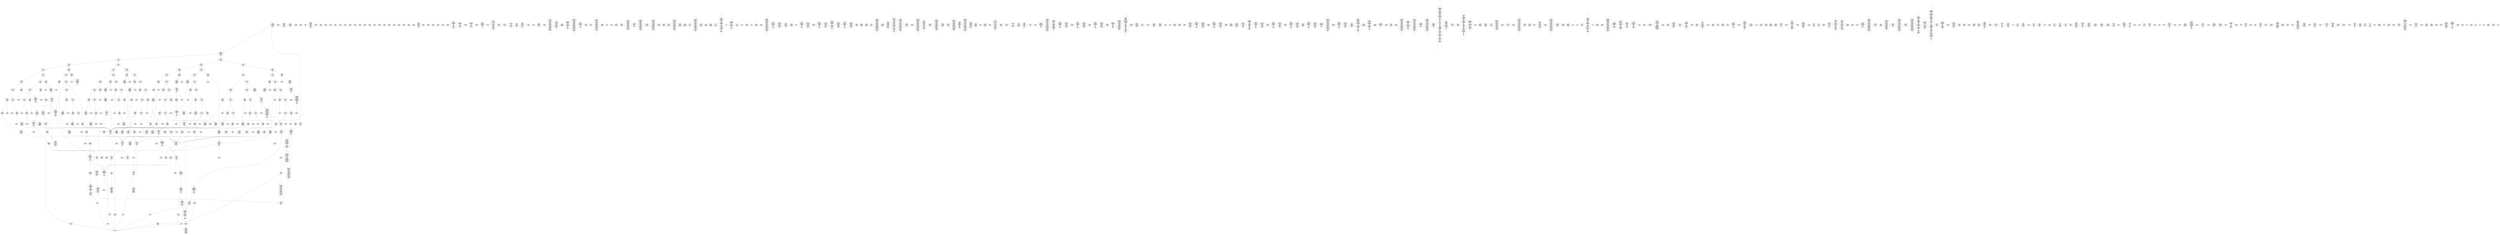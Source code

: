 /* Generated by GvGen v.1.0 (https://www.github.com/stricaud/gvgen) */

digraph G {
compound=true;
   node1 [label="[anywhere]"];
   node2 [label="# 0x0
PUSHX Data
PUSHX Data
MSTORE
PUSHX LogicData
CALLDATASIZE
LT
PUSHX Data
JUMPI
"];
   node3 [label="# 0xd
PUSHX Data
CALLDATALOAD
PUSHX BitData
SHR
PUSHX LogicData
GT
PUSHX Data
JUMPI
"];
   node4 [label="# 0x1e
PUSHX LogicData
GT
PUSHX Data
JUMPI
"];
   node5 [label="# 0x29
PUSHX LogicData
GT
PUSHX Data
JUMPI
"];
   node6 [label="# 0x34
PUSHX LogicData
GT
PUSHX Data
JUMPI
"];
   node7 [label="# 0x3f
PUSHX LogicData
EQ
PUSHX Data
JUMPI
"];
   node8 [label="# 0x4a
PUSHX LogicData
EQ
PUSHX Data
JUMPI
"];
   node9 [label="# 0x55
PUSHX LogicData
EQ
PUSHX Data
JUMPI
"];
   node10 [label="# 0x60
PUSHX LogicData
EQ
PUSHX Data
JUMPI
"];
   node11 [label="# 0x6b
PUSHX Data
REVERT
"];
   node12 [label="# 0x6f
JUMPDEST
PUSHX LogicData
EQ
PUSHX Data
JUMPI
"];
   node13 [label="# 0x7b
PUSHX LogicData
EQ
PUSHX Data
JUMPI
"];
   node14 [label="# 0x86
PUSHX LogicData
EQ
PUSHX Data
JUMPI
"];
   node15 [label="# 0x91
PUSHX Data
REVERT
"];
   node16 [label="# 0x95
JUMPDEST
PUSHX LogicData
EQ
PUSHX Data
JUMPI
"];
   node17 [label="# 0xa1
PUSHX LogicData
EQ
PUSHX Data
JUMPI
"];
   node18 [label="# 0xac
PUSHX LogicData
EQ
PUSHX Data
JUMPI
"];
   node19 [label="# 0xb7
PUSHX LogicData
EQ
PUSHX Data
JUMPI
"];
   node20 [label="# 0xc2
PUSHX LogicData
EQ
PUSHX Data
JUMPI
"];
   node21 [label="# 0xcd
PUSHX LogicData
EQ
PUSHX Data
JUMPI
"];
   node22 [label="# 0xd8
PUSHX Data
REVERT
"];
   node23 [label="# 0xdc
JUMPDEST
PUSHX LogicData
GT
PUSHX Data
JUMPI
"];
   node24 [label="# 0xe8
PUSHX LogicData
GT
PUSHX Data
JUMPI
"];
   node25 [label="# 0xf3
PUSHX LogicData
EQ
PUSHX Data
JUMPI
"];
   node26 [label="# 0xfe
PUSHX LogicData
EQ
PUSHX Data
JUMPI
"];
   node27 [label="# 0x109
PUSHX LogicData
EQ
PUSHX Data
JUMPI
"];
   node28 [label="# 0x114
PUSHX LogicData
EQ
PUSHX Data
JUMPI
"];
   node29 [label="# 0x11f
PUSHX Data
REVERT
"];
   node30 [label="# 0x123
JUMPDEST
PUSHX LogicData
EQ
PUSHX Data
JUMPI
"];
   node31 [label="# 0x12f
PUSHX LogicData
EQ
PUSHX Data
JUMPI
"];
   node32 [label="# 0x13a
PUSHX LogicData
EQ
PUSHX Data
JUMPI
"];
   node33 [label="# 0x145
PUSHX Data
REVERT
"];
   node34 [label="# 0x149
JUMPDEST
PUSHX LogicData
EQ
PUSHX Data
JUMPI
"];
   node35 [label="# 0x155
PUSHX LogicData
EQ
PUSHX Data
JUMPI
"];
   node36 [label="# 0x160
PUSHX LogicData
EQ
PUSHX Data
JUMPI
"];
   node37 [label="# 0x16b
PUSHX LogicData
EQ
PUSHX Data
JUMPI
"];
   node38 [label="# 0x176
PUSHX LogicData
EQ
PUSHX Data
JUMPI
"];
   node39 [label="# 0x181
PUSHX LogicData
EQ
PUSHX Data
JUMPI
"];
   node40 [label="# 0x18c
PUSHX Data
REVERT
"];
   node41 [label="# 0x190
JUMPDEST
PUSHX LogicData
GT
PUSHX Data
JUMPI
"];
   node42 [label="# 0x19c
PUSHX LogicData
GT
PUSHX Data
JUMPI
"];
   node43 [label="# 0x1a7
PUSHX LogicData
GT
PUSHX Data
JUMPI
"];
   node44 [label="# 0x1b2
PUSHX LogicData
EQ
PUSHX Data
JUMPI
"];
   node45 [label="# 0x1bd
PUSHX LogicData
EQ
PUSHX Data
JUMPI
"];
   node46 [label="# 0x1c8
PUSHX LogicData
EQ
PUSHX Data
JUMPI
"];
   node47 [label="# 0x1d3
PUSHX LogicData
EQ
PUSHX Data
JUMPI
"];
   node48 [label="# 0x1de
PUSHX Data
REVERT
"];
   node49 [label="# 0x1e2
JUMPDEST
PUSHX LogicData
EQ
PUSHX Data
JUMPI
"];
   node50 [label="# 0x1ee
PUSHX LogicData
EQ
PUSHX Data
JUMPI
"];
   node51 [label="# 0x1f9
PUSHX LogicData
EQ
PUSHX Data
JUMPI
"];
   node52 [label="# 0x204
PUSHX Data
REVERT
"];
   node53 [label="# 0x208
JUMPDEST
PUSHX LogicData
EQ
PUSHX Data
JUMPI
"];
   node54 [label="# 0x214
PUSHX LogicData
EQ
PUSHX Data
JUMPI
"];
   node55 [label="# 0x21f
PUSHX LogicData
EQ
PUSHX Data
JUMPI
"];
   node56 [label="# 0x22a
PUSHX LogicData
EQ
PUSHX Data
JUMPI
"];
   node57 [label="# 0x235
PUSHX LogicData
EQ
PUSHX Data
JUMPI
"];
   node58 [label="# 0x240
PUSHX LogicData
EQ
PUSHX Data
JUMPI
"];
   node59 [label="# 0x24b
PUSHX Data
REVERT
"];
   node60 [label="# 0x24f
JUMPDEST
PUSHX LogicData
GT
PUSHX Data
JUMPI
"];
   node61 [label="# 0x25b
PUSHX LogicData
EQ
PUSHX Data
JUMPI
"];
   node62 [label="# 0x266
PUSHX LogicData
EQ
PUSHX Data
JUMPI
"];
   node63 [label="# 0x271
PUSHX LogicData
EQ
PUSHX Data
JUMPI
"];
   node64 [label="# 0x27c
PUSHX LogicData
EQ
PUSHX Data
JUMPI
"];
   node65 [label="# 0x287
PUSHX LogicData
EQ
PUSHX Data
JUMPI
"];
   node66 [label="# 0x292
PUSHX LogicData
EQ
PUSHX Data
JUMPI
"];
   node67 [label="# 0x29d
PUSHX Data
REVERT
"];
   node68 [label="# 0x2a1
JUMPDEST
PUSHX LogicData
EQ
PUSHX Data
JUMPI
"];
   node69 [label="# 0x2ad
PUSHX LogicData
EQ
PUSHX Data
JUMPI
"];
   node70 [label="# 0x2b8
PUSHX LogicData
EQ
PUSHX Data
JUMPI
"];
   node71 [label="# 0x2c3
PUSHX LogicData
EQ
PUSHX Data
JUMPI
"];
   node72 [label="# 0x2ce
PUSHX LogicData
EQ
PUSHX Data
JUMPI
"];
   node73 [label="# 0x2d9
PUSHX LogicData
EQ
PUSHX Data
JUMPI
"];
   node74 [label="# 0x2e4
JUMPDEST
PUSHX Data
REVERT
"];
   node75 [label="# 0x2e9
JUMPDEST
CALLVALUE
ISZERO
PUSHX Data
JUMPI
"];
   node76 [label="# 0x2f1
PUSHX Data
REVERT
"];
   node77 [label="# 0x2f5
JUMPDEST
PUSHX Data
PUSHX Data
CALLDATASIZE
PUSHX Data
PUSHX Data
JUMP
"];
   node78 [label="# 0x304
JUMPDEST
PUSHX Data
JUMP
"];
   node79 [label="# 0x309
JUMPDEST
PUSHX MemData
MLOAD
ISZERO
ISZERO
MSTORE
PUSHX ArithData
ADD
"];
   node80 [label="# 0x315
JUMPDEST
PUSHX MemData
MLOAD
SUB
RETURN
"];
   node81 [label="# 0x31e
JUMPDEST
CALLVALUE
ISZERO
PUSHX Data
JUMPI
"];
   node82 [label="# 0x326
PUSHX Data
REVERT
"];
   node83 [label="# 0x32a
JUMPDEST
PUSHX Data
PUSHX Data
JUMP
"];
   node84 [label="# 0x333
JUMPDEST
PUSHX MemData
MLOAD
PUSHX Data
PUSHX Data
JUMP
"];
   node85 [label="# 0x340
JUMPDEST
CALLVALUE
ISZERO
PUSHX Data
JUMPI
"];
   node86 [label="# 0x348
PUSHX Data
REVERT
"];
   node87 [label="# 0x34c
JUMPDEST
PUSHX Data
PUSHX Data
CALLDATASIZE
PUSHX Data
PUSHX Data
JUMP
"];
   node88 [label="# 0x35b
JUMPDEST
PUSHX Data
JUMP
"];
   node89 [label="# 0x360
JUMPDEST
PUSHX MemData
MLOAD
PUSHX ArithData
PUSHX BitData
PUSHX BitData
SHL
SUB
AND
MSTORE
PUSHX ArithData
ADD
PUSHX Data
JUMP
"];
   node90 [label="# 0x378
JUMPDEST
CALLVALUE
ISZERO
PUSHX Data
JUMPI
"];
   node91 [label="# 0x380
PUSHX Data
REVERT
"];
   node92 [label="# 0x384
JUMPDEST
PUSHX Data
PUSHX Data
CALLDATASIZE
PUSHX Data
PUSHX Data
JUMP
"];
   node93 [label="# 0x393
JUMPDEST
PUSHX Data
JUMP
"];
   node94 [label="# 0x398
JUMPDEST
STOP
"];
   node95 [label="# 0x39a
JUMPDEST
CALLVALUE
ISZERO
PUSHX Data
JUMPI
"];
   node96 [label="# 0x3a2
PUSHX Data
REVERT
"];
   node97 [label="# 0x3a6
JUMPDEST
PUSHX Data
PUSHX Data
JUMP
"];
   node98 [label="# 0x3af
JUMPDEST
PUSHX MemData
MLOAD
MSTORE
PUSHX ArithData
ADD
PUSHX Data
JUMP
"];
   node99 [label="# 0x3bd
JUMPDEST
CALLVALUE
ISZERO
PUSHX Data
JUMPI
"];
   node100 [label="# 0x3c5
PUSHX Data
REVERT
"];
   node101 [label="# 0x3c9
JUMPDEST
PUSHX Data
PUSHX Data
CALLDATASIZE
PUSHX Data
PUSHX Data
JUMP
"];
   node102 [label="# 0x3d8
JUMPDEST
PUSHX Data
PUSHX Data
MSTORE
PUSHX Data
MSTORE
PUSHX Data
SHA3
SLOAD
PUSHX BitData
AND
JUMP
"];
   node103 [label="# 0x3ed
JUMPDEST
CALLVALUE
ISZERO
PUSHX Data
JUMPI
"];
   node104 [label="# 0x3f5
PUSHX Data
REVERT
"];
   node105 [label="# 0x3f9
JUMPDEST
PUSHX Data
PUSHX Data
CALLDATASIZE
PUSHX Data
PUSHX Data
JUMP
"];
   node106 [label="# 0x408
JUMPDEST
PUSHX Data
JUMP
"];
   node107 [label="# 0x40d
JUMPDEST
PUSHX Data
PUSHX Data
CALLDATASIZE
PUSHX Data
PUSHX Data
JUMP
"];
   node108 [label="# 0x41b
JUMPDEST
PUSHX Data
JUMP
"];
   node109 [label="# 0x420
JUMPDEST
CALLVALUE
ISZERO
PUSHX Data
JUMPI
"];
   node110 [label="# 0x428
PUSHX Data
REVERT
"];
   node111 [label="# 0x42c
JUMPDEST
PUSHX Data
PUSHX StorData
SLOAD
JUMP
"];
   node112 [label="# 0x436
JUMPDEST
CALLVALUE
ISZERO
PUSHX Data
JUMPI
"];
   node113 [label="# 0x43e
PUSHX Data
REVERT
"];
   node114 [label="# 0x442
JUMPDEST
PUSHX Data
PUSHX Data
CALLDATASIZE
PUSHX Data
PUSHX Data
JUMP
"];
   node115 [label="# 0x451
JUMPDEST
PUSHX Data
JUMP
"];
   node116 [label="# 0x456
JUMPDEST
CALLVALUE
ISZERO
PUSHX Data
JUMPI
"];
   node117 [label="# 0x45e
PUSHX Data
REVERT
"];
   node118 [label="# 0x462
JUMPDEST
PUSHX Data
PUSHX Data
CALLDATASIZE
PUSHX Data
PUSHX Data
JUMP
"];
   node119 [label="# 0x471
JUMPDEST
PUSHX Data
JUMP
"];
   node120 [label="# 0x476
JUMPDEST
CALLVALUE
ISZERO
PUSHX Data
JUMPI
"];
   node121 [label="# 0x47e
PUSHX Data
REVERT
"];
   node122 [label="# 0x482
JUMPDEST
PUSHX Data
PUSHX StorData
SLOAD
JUMP
"];
   node123 [label="# 0x48c
JUMPDEST
CALLVALUE
ISZERO
PUSHX Data
JUMPI
"];
   node124 [label="# 0x494
PUSHX Data
REVERT
"];
   node125 [label="# 0x498
JUMPDEST
PUSHX Data
PUSHX Data
CALLDATASIZE
PUSHX Data
PUSHX Data
JUMP
"];
   node126 [label="# 0x4a7
JUMPDEST
PUSHX Data
JUMP
"];
   node127 [label="# 0x4ac
JUMPDEST
CALLVALUE
ISZERO
PUSHX Data
JUMPI
"];
   node128 [label="# 0x4b4
PUSHX Data
REVERT
"];
   node129 [label="# 0x4b8
JUMPDEST
PUSHX Data
PUSHX Data
CALLDATASIZE
PUSHX Data
PUSHX Data
JUMP
"];
   node130 [label="# 0x4c7
JUMPDEST
PUSHX Data
JUMP
"];
   node131 [label="# 0x4cc
JUMPDEST
CALLVALUE
ISZERO
PUSHX Data
JUMPI
"];
   node132 [label="# 0x4d4
PUSHX Data
REVERT
"];
   node133 [label="# 0x4d8
JUMPDEST
PUSHX Data
PUSHX Data
CALLDATASIZE
PUSHX Data
PUSHX Data
JUMP
"];
   node134 [label="# 0x4e7
JUMPDEST
PUSHX Data
JUMP
"];
   node135 [label="# 0x4ec
JUMPDEST
CALLVALUE
ISZERO
PUSHX Data
JUMPI
"];
   node136 [label="# 0x4f4
PUSHX Data
REVERT
"];
   node137 [label="# 0x4f8
JUMPDEST
PUSHX Data
PUSHX StorData
SLOAD
JUMP
"];
   node138 [label="# 0x502
JUMPDEST
CALLVALUE
ISZERO
PUSHX Data
JUMPI
"];
   node139 [label="# 0x50a
PUSHX Data
REVERT
"];
   node140 [label="# 0x50e
JUMPDEST
PUSHX Data
PUSHX Data
JUMP
"];
   node141 [label="# 0x517
JUMPDEST
CALLVALUE
ISZERO
PUSHX Data
JUMPI
"];
   node142 [label="# 0x51f
PUSHX Data
REVERT
"];
   node143 [label="# 0x523
JUMPDEST
PUSHX Data
PUSHX Data
CALLDATASIZE
PUSHX Data
PUSHX Data
JUMP
"];
   node144 [label="# 0x532
JUMPDEST
PUSHX Data
JUMP
"];
   node145 [label="# 0x537
JUMPDEST
CALLVALUE
ISZERO
PUSHX Data
JUMPI
"];
   node146 [label="# 0x53f
PUSHX Data
REVERT
"];
   node147 [label="# 0x543
JUMPDEST
PUSHX Data
PUSHX Data
CALLDATASIZE
PUSHX Data
PUSHX Data
JUMP
"];
   node148 [label="# 0x552
JUMPDEST
PUSHX Data
JUMP
"];
   node149 [label="# 0x557
JUMPDEST
CALLVALUE
ISZERO
PUSHX Data
JUMPI
"];
   node150 [label="# 0x55f
PUSHX Data
REVERT
"];
   node151 [label="# 0x563
JUMPDEST
PUSHX Data
PUSHX Data
CALLDATASIZE
PUSHX Data
PUSHX Data
JUMP
"];
   node152 [label="# 0x572
JUMPDEST
PUSHX Data
JUMP
"];
   node153 [label="# 0x577
JUMPDEST
CALLVALUE
ISZERO
PUSHX Data
JUMPI
"];
   node154 [label="# 0x57f
PUSHX Data
REVERT
"];
   node155 [label="# 0x583
JUMPDEST
PUSHX Data
PUSHX StorData
SLOAD
JUMP
"];
   node156 [label="# 0x58d
JUMPDEST
PUSHX Data
PUSHX Data
CALLDATASIZE
PUSHX Data
PUSHX Data
JUMP
"];
   node157 [label="# 0x59b
JUMPDEST
PUSHX Data
JUMP
"];
   node158 [label="# 0x5a0
JUMPDEST
CALLVALUE
ISZERO
PUSHX Data
JUMPI
"];
   node159 [label="# 0x5a8
PUSHX Data
REVERT
"];
   node160 [label="# 0x5ac
JUMPDEST
PUSHX Data
PUSHX Data
CALLDATASIZE
PUSHX Data
PUSHX Data
JUMP
"];
   node161 [label="# 0x5bb
JUMPDEST
PUSHX Data
JUMP
"];
   node162 [label="# 0x5c0
JUMPDEST
CALLVALUE
ISZERO
PUSHX Data
JUMPI
"];
   node163 [label="# 0x5c8
PUSHX Data
REVERT
"];
   node164 [label="# 0x5cc
JUMPDEST
PUSHX Data
PUSHX Data
JUMP
"];
   node165 [label="# 0x5d5
JUMPDEST
CALLVALUE
ISZERO
PUSHX Data
JUMPI
"];
   node166 [label="# 0x5dd
PUSHX Data
REVERT
"];
   node167 [label="# 0x5e1
JUMPDEST
PUSHX Data
PUSHX StorData
SLOAD
JUMP
"];
   node168 [label="# 0x5eb
JUMPDEST
CALLVALUE
ISZERO
PUSHX Data
JUMPI
"];
   node169 [label="# 0x5f3
PUSHX Data
REVERT
"];
   node170 [label="# 0x5f7
JUMPDEST
PUSHX StorData
SLOAD
PUSHX Data
PUSHX ArithData
PUSHX BitData
PUSHX BitData
SHL
SUB
AND
JUMP
"];
   node171 [label="# 0x60b
JUMPDEST
CALLVALUE
ISZERO
PUSHX Data
JUMPI
"];
   node172 [label="# 0x613
PUSHX Data
REVERT
"];
   node173 [label="# 0x617
JUMPDEST
PUSHX Data
PUSHX Data
CALLDATASIZE
PUSHX Data
PUSHX Data
JUMP
"];
   node174 [label="# 0x626
JUMPDEST
PUSHX Data
JUMP
"];
   node175 [label="# 0x62b
JUMPDEST
CALLVALUE
ISZERO
PUSHX Data
JUMPI
"];
   node176 [label="# 0x633
PUSHX Data
REVERT
"];
   node177 [label="# 0x637
JUMPDEST
PUSHX Data
PUSHX Data
JUMP
"];
   node178 [label="# 0x640
JUMPDEST
CALLVALUE
ISZERO
PUSHX Data
JUMPI
"];
   node179 [label="# 0x648
PUSHX Data
REVERT
"];
   node180 [label="# 0x64c
JUMPDEST
PUSHX Data
PUSHX Data
CALLDATASIZE
PUSHX Data
PUSHX Data
JUMP
"];
   node181 [label="# 0x65b
JUMPDEST
PUSHX Data
JUMP
"];
   node182 [label="# 0x660
JUMPDEST
CALLVALUE
ISZERO
PUSHX Data
JUMPI
"];
   node183 [label="# 0x668
PUSHX Data
REVERT
"];
   node184 [label="# 0x66c
JUMPDEST
PUSHX Data
PUSHX Data
CALLDATASIZE
PUSHX Data
PUSHX Data
JUMP
"];
   node185 [label="# 0x67b
JUMPDEST
PUSHX Data
JUMP
"];
   node186 [label="# 0x680
JUMPDEST
CALLVALUE
ISZERO
PUSHX Data
JUMPI
"];
   node187 [label="# 0x688
PUSHX Data
REVERT
"];
   node188 [label="# 0x68c
JUMPDEST
PUSHX Data
PUSHX StorData
SLOAD
JUMP
"];
   node189 [label="# 0x696
JUMPDEST
CALLVALUE
ISZERO
PUSHX Data
JUMPI
"];
   node190 [label="# 0x69e
PUSHX Data
REVERT
"];
   node191 [label="# 0x6a2
JUMPDEST
PUSHX StorData
SLOAD
PUSHX ArithData
PUSHX BitData
PUSHX BitData
SHL
SUB
AND
PUSHX Data
JUMP
"];
   node192 [label="# 0x6b4
JUMPDEST
CALLVALUE
ISZERO
PUSHX Data
JUMPI
"];
   node193 [label="# 0x6bc
PUSHX Data
REVERT
"];
   node194 [label="# 0x6c0
JUMPDEST
PUSHX Data
PUSHX Data
JUMP
"];
   node195 [label="# 0x6c9
JUMPDEST
CALLVALUE
ISZERO
PUSHX Data
JUMPI
"];
   node196 [label="# 0x6d1
PUSHX Data
REVERT
"];
   node197 [label="# 0x6d5
JUMPDEST
PUSHX Data
PUSHX Data
CALLDATASIZE
PUSHX Data
PUSHX Data
JUMP
"];
   node198 [label="# 0x6e4
JUMPDEST
PUSHX Data
JUMP
"];
   node199 [label="# 0x6e9
JUMPDEST
CALLVALUE
ISZERO
PUSHX Data
JUMPI
"];
   node200 [label="# 0x6f1
PUSHX Data
REVERT
"];
   node201 [label="# 0x6f5
JUMPDEST
PUSHX Data
PUSHX Data
CALLDATASIZE
PUSHX Data
PUSHX Data
JUMP
"];
   node202 [label="# 0x704
JUMPDEST
PUSHX Data
JUMP
"];
   node203 [label="# 0x709
JUMPDEST
CALLVALUE
ISZERO
PUSHX Data
JUMPI
"];
   node204 [label="# 0x711
PUSHX Data
REVERT
"];
   node205 [label="# 0x715
JUMPDEST
PUSHX Data
PUSHX Data
JUMP
"];
   node206 [label="# 0x71e
JUMPDEST
CALLVALUE
ISZERO
PUSHX Data
JUMPI
"];
   node207 [label="# 0x726
PUSHX Data
REVERT
"];
   node208 [label="# 0x72a
JUMPDEST
PUSHX Data
PUSHX Data
CALLDATASIZE
PUSHX Data
PUSHX Data
JUMP
"];
   node209 [label="# 0x739
JUMPDEST
PUSHX Data
JUMP
"];
   node210 [label="# 0x73e
JUMPDEST
CALLVALUE
ISZERO
PUSHX Data
JUMPI
"];
   node211 [label="# 0x746
PUSHX Data
REVERT
"];
   node212 [label="# 0x74a
JUMPDEST
PUSHX Data
PUSHX Data
CALLDATASIZE
PUSHX Data
PUSHX Data
JUMP
"];
   node213 [label="# 0x759
JUMPDEST
PUSHX Data
JUMP
"];
   node214 [label="# 0x75e
JUMPDEST
CALLVALUE
ISZERO
PUSHX Data
JUMPI
"];
   node215 [label="# 0x766
PUSHX Data
REVERT
"];
   node216 [label="# 0x76a
JUMPDEST
PUSHX Data
PUSHX Data
CALLDATASIZE
PUSHX Data
PUSHX Data
JUMP
"];
   node217 [label="# 0x779
JUMPDEST
PUSHX Data
JUMP
"];
   node218 [label="# 0x77e
JUMPDEST
CALLVALUE
ISZERO
PUSHX Data
JUMPI
"];
   node219 [label="# 0x786
PUSHX Data
REVERT
"];
   node220 [label="# 0x78a
JUMPDEST
PUSHX Data
PUSHX Data
CALLDATASIZE
PUSHX Data
PUSHX Data
JUMP
"];
   node221 [label="# 0x799
JUMPDEST
PUSHX Data
JUMP
"];
   node222 [label="# 0x79e
JUMPDEST
CALLVALUE
ISZERO
PUSHX Data
JUMPI
"];
   node223 [label="# 0x7a6
PUSHX Data
REVERT
"];
   node224 [label="# 0x7aa
JUMPDEST
PUSHX Data
PUSHX Data
JUMP
"];
   node225 [label="# 0x7b3
JUMPDEST
CALLVALUE
ISZERO
PUSHX Data
JUMPI
"];
   node226 [label="# 0x7bb
PUSHX Data
REVERT
"];
   node227 [label="# 0x7bf
JUMPDEST
PUSHX Data
PUSHX StorData
SLOAD
JUMP
"];
   node228 [label="# 0x7c9
JUMPDEST
CALLVALUE
ISZERO
PUSHX Data
JUMPI
"];
   node229 [label="# 0x7d1
PUSHX Data
REVERT
"];
   node230 [label="# 0x7d5
JUMPDEST
PUSHX Data
PUSHX Data
CALLDATASIZE
PUSHX Data
PUSHX Data
JUMP
"];
   node231 [label="# 0x7e4
JUMPDEST
PUSHX Data
PUSHX Data
MSTORE
PUSHX Data
MSTORE
PUSHX Data
SHA3
SLOAD
JUMP
"];
   node232 [label="# 0x7f6
JUMPDEST
CALLVALUE
ISZERO
PUSHX Data
JUMPI
"];
   node233 [label="# 0x7fe
PUSHX Data
REVERT
"];
   node234 [label="# 0x802
JUMPDEST
PUSHX Data
PUSHX StorData
SLOAD
JUMP
"];
   node235 [label="# 0x80c
JUMPDEST
CALLVALUE
ISZERO
PUSHX Data
JUMPI
"];
   node236 [label="# 0x814
PUSHX Data
REVERT
"];
   node237 [label="# 0x818
JUMPDEST
PUSHX Data
PUSHX Data
CALLDATASIZE
PUSHX Data
PUSHX Data
JUMP
"];
   node238 [label="# 0x827
JUMPDEST
PUSHX Data
JUMP
"];
   node239 [label="# 0x82c
JUMPDEST
CALLVALUE
ISZERO
PUSHX Data
JUMPI
"];
   node240 [label="# 0x834
PUSHX Data
REVERT
"];
   node241 [label="# 0x838
JUMPDEST
PUSHX Data
PUSHX Data
CALLDATASIZE
PUSHX Data
PUSHX Data
JUMP
"];
   node242 [label="# 0x847
JUMPDEST
PUSHX Data
JUMP
"];
   node243 [label="# 0x84c
JUMPDEST
CALLVALUE
ISZERO
PUSHX Data
JUMPI
"];
   node244 [label="# 0x854
PUSHX Data
REVERT
"];
   node245 [label="# 0x858
JUMPDEST
PUSHX Data
PUSHX Data
CALLDATASIZE
PUSHX Data
PUSHX Data
JUMP
"];
   node246 [label="# 0x867
JUMPDEST
PUSHX Data
JUMP
"];
   node247 [label="# 0x86c
JUMPDEST
CALLVALUE
ISZERO
PUSHX Data
JUMPI
"];
   node248 [label="# 0x874
PUSHX Data
REVERT
"];
   node249 [label="# 0x878
JUMPDEST
PUSHX Data
PUSHX Data
CALLDATASIZE
PUSHX Data
PUSHX Data
JUMP
"];
   node250 [label="# 0x887
JUMPDEST
PUSHX Data
JUMP
"];
   node251 [label="# 0x88c
JUMPDEST
CALLVALUE
ISZERO
PUSHX Data
JUMPI
"];
   node252 [label="# 0x894
PUSHX Data
REVERT
"];
   node253 [label="# 0x898
JUMPDEST
PUSHX Data
PUSHX Data
CALLDATASIZE
PUSHX Data
PUSHX Data
JUMP
"];
   node254 [label="# 0x8a7
JUMPDEST
PUSHX Data
JUMP
"];
   node255 [label="# 0x8ac
JUMPDEST
CALLVALUE
ISZERO
PUSHX Data
JUMPI
"];
   node256 [label="# 0x8b4
PUSHX Data
REVERT
"];
   node257 [label="# 0x8b8
JUMPDEST
PUSHX Data
PUSHX StorData
SLOAD
JUMP
"];
   node258 [label="# 0x8c2
JUMPDEST
CALLVALUE
ISZERO
PUSHX Data
JUMPI
"];
   node259 [label="# 0x8ca
PUSHX Data
REVERT
"];
   node260 [label="# 0x8ce
JUMPDEST
PUSHX Data
PUSHX Data
CALLDATASIZE
PUSHX Data
PUSHX Data
JUMP
"];
   node261 [label="# 0x8dd
JUMPDEST
PUSHX Data
JUMP
"];
   node262 [label="# 0x8e2
JUMPDEST
PUSHX Data
PUSHX ArithData
PUSHX BitData
PUSHX BitData
SHL
SUB
NOT
AND
PUSHX BitData
PUSHX BitData
SHL
EQ
PUSHX Data
JUMPI
"];
   node263 [label="# 0x8fe
PUSHX ArithData
PUSHX BitData
PUSHX BitData
SHL
SUB
NOT
AND
PUSHX BitData
PUSHX BitData
SHL
EQ
"];
   node264 [label="# 0x913
JUMPDEST
PUSHX Data
JUMPI
"];
   node265 [label="# 0x919
PUSHX ArithData
PUSHX BitData
PUSHX BitData
SHL
SUB
NOT
AND
PUSHX BitData
PUSHX BitData
SHL
EQ
"];
   node266 [label="# 0x92e
JUMPDEST
PUSHX Data
JUMPI
"];
   node267 [label="# 0x934
PUSHX BitData
PUSHX BitData
SHL
PUSHX ArithData
PUSHX BitData
PUSHX BitData
SHL
SUB
NOT
AND
EQ
"];
   node268 [label="# 0x949
JUMPDEST
JUMP
"];
   node269 [label="# 0x94f
JUMPDEST
PUSHX Data
PUSHX StorData
SLOAD
PUSHX Data
PUSHX Data
JUMP
"];
   node270 [label="# 0x95e
JUMPDEST
PUSHX ArithData
ADD
PUSHX ArithData
DIV
MUL
PUSHX ArithData
ADD
PUSHX MemData
MLOAD
ADD
PUSHX Data
MSTORE
MSTORE
PUSHX ArithData
ADD
SLOAD
PUSHX Data
PUSHX Data
JUMP
"];
   node271 [label="# 0x98a
JUMPDEST
ISZERO
PUSHX Data
JUMPI
"];
   node272 [label="# 0x991
PUSHX LogicData
LT
PUSHX Data
JUMPI
"];
   node273 [label="# 0x999
PUSHX ArithData
SLOAD
DIV
MUL
MSTORE
PUSHX ArithData
ADD
PUSHX Data
JUMP
"];
   node274 [label="# 0x9ac
JUMPDEST
ADD
PUSHX Data
MSTORE
PUSHX Data
PUSHX Data
SHA3
"];
   node275 [label="# 0x9ba
JUMPDEST
SLOAD
MSTORE
PUSHX ArithData
ADD
PUSHX ArithData
ADD
GT
PUSHX Data
JUMPI
"];
   node276 [label="# 0x9ce
SUB
PUSHX BitData
AND
ADD
"];
   node277 [label="# 0x9d7
JUMPDEST
JUMP
"];
   node278 [label="# 0x9e1
JUMPDEST
PUSHX Data
PUSHX Data
PUSHX StorData
SLOAD
GT
JUMP
"];
   node279 [label="# 0x9ee
JUMPDEST
PUSHX Data
JUMPI
"];
   node280 [label="# 0x9f3
PUSHX MemData
MLOAD
PUSHX BitData
PUSHX BitData
SHL
MSTORE
PUSHX Data
PUSHX ArithData
ADD
MSTORE
PUSHX Data
PUSHX ArithData
ADD
MSTORE
PUSHX Data
PUSHX ArithData
ADD
MSTORE
PUSHX BitData
PUSHX BitData
SHL
PUSHX ArithData
ADD
MSTORE
PUSHX ArithData
ADD
"];
   node281 [label="# 0xa4c
JUMPDEST
PUSHX MemData
MLOAD
SUB
REVERT
"];
   node282 [label="# 0xa55
JUMPDEST
PUSHX Data
MSTORE
PUSHX Data
PUSHX Data
MSTORE
PUSHX Data
SHA3
SLOAD
PUSHX ArithData
PUSHX BitData
PUSHX BitData
SHL
SUB
AND
JUMP
"];
   node283 [label="# 0xa71
JUMPDEST
PUSHX Data
PUSHX Data
PUSHX Data
JUMP
"];
   node284 [label="# 0xa7c
JUMPDEST
PUSHX ArithData
PUSHX BitData
PUSHX BitData
SHL
SUB
AND
PUSHX ArithData
PUSHX BitData
PUSHX BitData
SHL
SUB
AND
EQ
ISZERO
PUSHX Data
JUMPI
"];
   node285 [label="# 0xa99
PUSHX MemData
MLOAD
PUSHX BitData
PUSHX BitData
SHL
MSTORE
PUSHX Data
PUSHX ArithData
ADD
MSTORE
PUSHX Data
PUSHX ArithData
ADD
MSTORE
PUSHX Data
PUSHX ArithData
ADD
MSTORE
PUSHX BitData
PUSHX BitData
SHL
PUSHX ArithData
ADD
MSTORE
PUSHX ArithData
ADD
PUSHX Data
JUMP
"];
   node286 [label="# 0xaeb
JUMPDEST
CALLER
PUSHX ArithData
PUSHX BitData
PUSHX BitData
SHL
SUB
AND
EQ
PUSHX Data
JUMPI
"];
   node287 [label="# 0xafd
PUSHX Data
CALLER
PUSHX Data
JUMP
"];
   node288 [label="# 0xb07
JUMPDEST
PUSHX Data
JUMPI
"];
   node289 [label="# 0xb0c
PUSHX MemData
MLOAD
PUSHX BitData
PUSHX BitData
SHL
MSTORE
PUSHX Data
PUSHX ArithData
ADD
MSTORE
PUSHX Data
PUSHX ArithData
ADD
MSTORE
PUSHX Data
PUSHX ArithData
ADD
MSTORE
PUSHX Data
PUSHX ArithData
ADD
MSTORE
PUSHX ArithData
ADD
PUSHX Data
JUMP
"];
   node290 [label="# 0xb79
JUMPDEST
PUSHX Data
PUSHX Data
JUMP
"];
   node291 [label="# 0xb84
JUMPDEST
JUMP
"];
   node292 [label="# 0xb89
JUMPDEST
PUSHX Data
PUSHX Data
PUSHX StorData
SLOAD
PUSHX Data
PUSHX Data
JUMP
"];
   node293 [label="# 0xb9a
JUMPDEST
JUMP
"];
   node294 [label="# 0xb9f
JUMPDEST
PUSHX Data
PUSHX Data
JUMP
"];
   node295 [label="# 0xbaa
JUMPDEST
PUSHX StorData
SLOAD
PUSHX Data
JUMPI
"];
   node296 [label="# 0xbb2
PUSHX MemData
MLOAD
PUSHX BitData
PUSHX BitData
SHL
MSTORE
PUSHX Data
PUSHX ArithData
ADD
MSTORE
PUSHX Data
PUSHX ArithData
ADD
MSTORE
PUSHX Data
PUSHX ArithData
ADD
MSTORE
PUSHX ArithData
ADD
PUSHX Data
JUMP
"];
   node297 [label="# 0xbf9
JUMPDEST
PUSHX StorData
SLOAD
TIMESTAMP
LT
ISZERO
PUSHX Data
JUMPI
"];
   node298 [label="# 0xc04
PUSHX MemData
MLOAD
PUSHX BitData
PUSHX BitData
SHL
MSTORE
PUSHX Data
PUSHX ArithData
ADD
MSTORE
PUSHX Data
PUSHX ArithData
ADD
MSTORE
PUSHX BitData
PUSHX BitData
SHL
PUSHX ArithData
ADD
MSTORE
PUSHX ArithData
ADD
PUSHX Data
JUMP
"];
   node299 [label="# 0xc3a
JUMPDEST
PUSHX LogicData
GT
PUSHX Data
JUMPI
"];
   node300 [label="# 0xc43
PUSHX MemData
MLOAD
PUSHX BitData
PUSHX BitData
SHL
MSTORE
PUSHX Data
PUSHX ArithData
ADD
MSTORE
PUSHX Data
PUSHX ArithData
ADD
MSTORE
PUSHX BitData
PUSHX BitData
SHL
PUSHX ArithData
ADD
MSTORE
PUSHX ArithData
ADD
PUSHX Data
JUMP
"];
   node301 [label="# 0xc7c
JUMPDEST
PUSHX Data
PUSHX Data
JUMP
"];
   node302 [label="# 0xc84
JUMPDEST
PUSHX Data
PUSHX Data
JUMP
"];
   node303 [label="# 0xc8e
JUMPDEST
CALLVALUE
EQ
PUSHX Data
JUMPI
"];
   node304 [label="# 0xc95
PUSHX MemData
MLOAD
PUSHX BitData
PUSHX BitData
SHL
MSTORE
PUSHX Data
PUSHX ArithData
ADD
MSTORE
PUSHX Data
PUSHX ArithData
ADD
MSTORE
PUSHX BitData
PUSHX BitData
SHL
PUSHX ArithData
ADD
MSTORE
PUSHX ArithData
ADD
PUSHX Data
JUMP
"];
   node305 [label="# 0xcd5
JUMPDEST
PUSHX Data
CALLER
PUSHX Data
PUSHX Data
JUMP
"];
   node306 [label="# 0xce1
JUMPDEST
JUMP
"];
   node307 [label="# 0xce4
JUMPDEST
PUSHX Data
PUSHX Data
PUSHX Data
JUMP
"];
   node308 [label="# 0xcef
JUMPDEST
LT
PUSHX Data
JUMPI
"];
   node309 [label="# 0xcf6
PUSHX MemData
MLOAD
PUSHX BitData
PUSHX BitData
SHL
MSTORE
PUSHX Data
PUSHX ArithData
ADD
MSTORE
PUSHX Data
PUSHX ArithData
ADD
MSTORE
PUSHX Data
PUSHX ArithData
ADD
MSTORE
PUSHX BitData
PUSHX BitData
SHL
PUSHX ArithData
ADD
MSTORE
PUSHX ArithData
ADD
PUSHX Data
JUMP
"];
   node310 [label="# 0xd48
JUMPDEST
PUSHX Data
PUSHX Data
PUSHX Data
JUMP
"];
   node311 [label="# 0xd52
JUMPDEST
PUSHX Data
PUSHX Data
"];
   node312 [label="# 0xd5a
JUMPDEST
PUSHX Data
PUSHX Data
PUSHX Data
JUMP
"];
   node313 [label="# 0xd65
JUMPDEST
LT
ISZERO
PUSHX Data
JUMPI
"];
   node314 [label="# 0xd6d
PUSHX Data
MSTORE
PUSHX Data
PUSHX ArithData
MSTORE
PUSHX Data
SHA3
MLOAD
ADD
MSTORE
SLOAD
PUSHX ArithData
PUSHX BitData
PUSHX BitData
SHL
SUB
AND
MSTORE
PUSHX BitData
PUSHX BitData
SHL
DIV
PUSHX ArithData
PUSHX BitData
PUSHX BitData
SHL
SUB
AND
ADD
MSTORE
ISZERO
PUSHX Data
JUMPI
"];
   node315 [label="# 0xdb2
MLOAD
"];
   node316 [label="# 0xdb6
JUMPDEST
PUSHX ArithData
PUSHX BitData
PUSHX BitData
SHL
SUB
AND
PUSHX ArithData
PUSHX BitData
PUSHX BitData
SHL
SUB
AND
EQ
ISZERO
PUSHX Data
JUMPI
"];
   node317 [label="# 0xdd1
EQ
ISZERO
PUSHX Data
JUMPI
"];
   node318 [label="# 0xdd9
PUSHX Data
JUMP
"];
   node319 [label="# 0xde4
JUMPDEST
PUSHX Data
PUSHX Data
JUMP
"];
   node320 [label="# 0xdee
JUMPDEST
"];
   node321 [label="# 0xdf2
JUMPDEST
PUSHX Data
PUSHX Data
JUMP
"];
   node322 [label="# 0xdfd
JUMPDEST
PUSHX Data
JUMP
"];
   node323 [label="# 0xe05
JUMPDEST
PUSHX MemData
MLOAD
PUSHX BitData
PUSHX BitData
SHL
MSTORE
PUSHX Data
PUSHX ArithData
ADD
MSTORE
PUSHX Data
PUSHX ArithData
ADD
MSTORE
PUSHX Data
PUSHX ArithData
ADD
MSTORE
PUSHX BitData
PUSHX BitData
SHL
PUSHX ArithData
ADD
MSTORE
PUSHX ArithData
ADD
PUSHX Data
JUMP
"];
   node324 [label="# 0xe65
JUMPDEST
PUSHX StorData
SLOAD
PUSHX ArithData
PUSHX BitData
PUSHX BitData
SHL
SUB
AND
CALLER
EQ
PUSHX Data
JUMPI
"];
   node325 [label="# 0xe78
PUSHX MemData
MLOAD
PUSHX BitData
PUSHX BitData
SHL
MSTORE
PUSHX ArithData
ADD
PUSHX Data
PUSHX Data
JUMP
"];
   node326 [label="# 0xe8f
JUMPDEST
MLOAD
PUSHX Data
PUSHX Data
PUSHX ArithData
ADD
PUSHX Data
JUMP
"];
   node327 [label="# 0xea2
JUMPDEST
JUMP
"];
   node328 [label="# 0xea6
JUMPDEST
PUSHX Data
PUSHX Data
PUSHX Data
JUMP
"];
   node329 [label="# 0xeb3
JUMPDEST
JUMP
"];
   node330 [label="# 0xebb
JUMPDEST
PUSHX StorData
SLOAD
PUSHX ArithData
PUSHX BitData
PUSHX BitData
SHL
SUB
AND
CALLER
EQ
PUSHX Data
JUMPI
"];
   node331 [label="# 0xece
PUSHX MemData
MLOAD
PUSHX BitData
PUSHX BitData
SHL
MSTORE
PUSHX ArithData
ADD
PUSHX Data
PUSHX Data
JUMP
"];
   node332 [label="# 0xee5
JUMPDEST
PUSHX Data
SSTORE
JUMP
"];
   node333 [label="# 0xeea
JUMPDEST
PUSHX StorData
SLOAD
PUSHX ArithData
PUSHX BitData
PUSHX BitData
SHL
SUB
AND
CALLER
EQ
PUSHX Data
JUMPI
"];
   node334 [label="# 0xefd
PUSHX MemData
MLOAD
PUSHX BitData
PUSHX BitData
SHL
MSTORE
PUSHX ArithData
ADD
PUSHX Data
PUSHX Data
JUMP
"];
   node335 [label="# 0xf14
JUMPDEST
PUSHX StorData
SLOAD
PUSHX ArithData
PUSHX BitData
PUSHX BitData
SHL
SUB
NOT
AND
PUSHX ArithData
PUSHX BitData
PUSHX BitData
SHL
SUB
AND
OR
SSTORE
JUMP
"];
   node336 [label="# 0xf36
JUMPDEST
PUSHX StorData
SLOAD
PUSHX ArithData
PUSHX BitData
PUSHX BitData
SHL
SUB
AND
PUSHX Data
JUMPI
"];
   node337 [label="# 0xf47
PUSHX MemData
MLOAD
PUSHX BitData
PUSHX BitData
SHL
MSTORE
PUSHX Data
PUSHX ArithData
ADD
MSTORE
PUSHX Data
PUSHX ArithData
ADD
MSTORE
PUSHX BitData
PUSHX BitData
SHL
PUSHX ArithData
ADD
MSTORE
PUSHX ArithData
ADD
PUSHX Data
JUMP
"];
   node338 [label="# 0xf84
JUMPDEST
PUSHX StorData
SLOAD
PUSHX MemData
MLOAD
SELFBALANCE
PUSHX Data
PUSHX ArithData
PUSHX BitData
PUSHX BitData
SHL
SUB
AND
GAS
CALL
RETURNDATASIZE
PUSHX LogicData
EQ
PUSHX Data
JUMPI
"];
   node339 [label="# 0xfb4
PUSHX MemData
MLOAD
PUSHX BitData
NOT
PUSHX ArithData
RETURNDATASIZE
ADD
AND
ADD
PUSHX Data
MSTORE
RETURNDATASIZE
MSTORE
RETURNDATASIZE
PUSHX Data
PUSHX ArithData
ADD
RETURNDATACOPY
PUSHX Data
JUMP
"];
   node340 [label="# 0xfd5
JUMPDEST
PUSHX Data
"];
   node341 [label="# 0xfda
JUMPDEST
PUSHX Data
JUMPI
"];
   node342 [label="# 0xfe4
PUSHX MemData
MLOAD
PUSHX BitData
PUSHX BitData
SHL
MSTORE
PUSHX Data
PUSHX ArithData
ADD
MSTORE
PUSHX Data
PUSHX ArithData
ADD
MSTORE
PUSHX BitData
PUSHX BitData
SHL
PUSHX ArithData
ADD
MSTORE
PUSHX ArithData
ADD
PUSHX Data
JUMP
"];
   node343 [label="# 0x1022
JUMPDEST
PUSHX Data
PUSHX MemData
MLOAD
PUSHX ArithData
ADD
PUSHX Data
MSTORE
PUSHX Data
MSTORE
PUSHX Data
JUMP
"];
   node344 [label="# 0x103d
JUMPDEST
PUSHX StorData
SLOAD
PUSHX ArithData
PUSHX BitData
PUSHX BitData
SHL
SUB
AND
CALLER
EQ
PUSHX Data
JUMPI
"];
   node345 [label="# 0x1050
PUSHX MemData
MLOAD
PUSHX BitData
PUSHX BitData
SHL
MSTORE
PUSHX ArithData
ADD
PUSHX Data
PUSHX Data
JUMP
"];
   node346 [label="# 0x1067
JUMPDEST
PUSHX Data
SSTORE
JUMP
"];
   node347 [label="# 0x106c
JUMPDEST
PUSHX Data
PUSHX Data
PUSHX Data
JUMP
"];
   node348 [label="# 0x1076
JUMPDEST
PUSHX Data
PUSHX Data
PUSHX Data
JUMP
"];
   node349 [label="# 0x1081
JUMPDEST
LT
PUSHX Data
JUMPI
"];
   node350 [label="# 0x1088
PUSHX MemData
MLOAD
PUSHX BitData
PUSHX BitData
SHL
MSTORE
PUSHX Data
PUSHX ArithData
ADD
MSTORE
PUSHX Data
PUSHX ArithData
ADD
MSTORE
PUSHX Data
PUSHX ArithData
ADD
MSTORE
PUSHX BitData
PUSHX BitData
SHL
PUSHX ArithData
ADD
MSTORE
PUSHX ArithData
ADD
PUSHX Data
JUMP
"];
   node351 [label="# 0x10db
JUMPDEST
PUSHX Data
PUSHX Data
PUSHX Data
JUMP
"];
   node352 [label="# 0x10e6
JUMPDEST
CALLER
PUSHX Data
MSTORE
PUSHX Data
PUSHX Data
MSTORE
PUSHX Data
SHA3
SLOAD
PUSHX BitData
AND
PUSHX Data
JUMPI
"];
   node353 [label="# 0x10fe
PUSHX MemData
MLOAD
PUSHX BitData
NOT
CALLER
PUSHX BitData
SHL
AND
PUSHX ArithData
ADD
MSTORE
PUSHX ArithData
ADD
MSTORE
PUSHX ArithData
ADD
PUSHX MemData
MLOAD
PUSHX ArithData
SUB
SUB
MSTORE
PUSHX Data
MSTORE
MLOAD
PUSHX ArithData
ADD
SHA3
EQ
PUSHX Data
JUMPI
"];
   node354 [label="# 0x1140
PUSHX MemData
MLOAD
PUSHX BitData
PUSHX BitData
SHL
MSTORE
PUSHX Data
PUSHX ArithData
ADD
MSTORE
PUSHX Data
PUSHX ArithData
ADD
MSTORE
PUSHX Data
PUSHX ArithData
ADD
MSTORE
PUSHX BitData
PUSHX BitData
SHL
PUSHX ArithData
ADD
MSTORE
PUSHX ArithData
ADD
PUSHX Data
JUMP
"];
   node355 [label="# 0x1199
JUMPDEST
PUSHX Data
PUSHX StorData
SLOAD
PUSHX Data
JUMP
"];
   node356 [label="# 0x11a6
JUMPDEST
PUSHX Data
JUMPI
"];
   node357 [label="# 0x11ab
PUSHX MemData
MLOAD
PUSHX BitData
PUSHX BitData
SHL
MSTORE
PUSHX Data
PUSHX ArithData
ADD
MSTORE
PUSHX Data
PUSHX ArithData
ADD
MSTORE
PUSHX Data
PUSHX ArithData
ADD
MSTORE
PUSHX BitData
PUSHX BitData
SHL
PUSHX ArithData
ADD
MSTORE
PUSHX ArithData
ADD
PUSHX Data
JUMP
"];
   node358 [label="# 0x11fe
JUMPDEST
CALLER
PUSHX Data
MSTORE
PUSHX Data
PUSHX Data
MSTORE
PUSHX Data
SHA3
SLOAD
PUSHX BitData
NOT
AND
PUSHX BitData
OR
SSTORE
PUSHX Data
MSTORE
SHA3
SSTORE
"];
   node359 [label="# 0x1226
JUMPDEST
PUSHX LogicData
GT
PUSHX Data
JUMPI
"];
   node360 [label="# 0x122f
PUSHX MemData
MLOAD
PUSHX BitData
PUSHX BitData
SHL
MSTORE
PUSHX Data
PUSHX ArithData
ADD
MSTORE
PUSHX Data
PUSHX ArithData
ADD
MSTORE
PUSHX BitData
PUSHX BitData
SHL
PUSHX ArithData
ADD
MSTORE
PUSHX ArithData
ADD
PUSHX Data
JUMP
"];
   node361 [label="# 0x1268
JUMPDEST
PUSHX StorData
SLOAD
PUSHX Data
PUSHX Data
JUMP
"];
   node362 [label="# 0x1275
JUMPDEST
CALLVALUE
EQ
PUSHX Data
JUMPI
"];
   node363 [label="# 0x127c
PUSHX MemData
MLOAD
PUSHX BitData
PUSHX BitData
SHL
MSTORE
PUSHX Data
PUSHX ArithData
ADD
MSTORE
PUSHX Data
PUSHX ArithData
ADD
MSTORE
PUSHX BitData
PUSHX BitData
SHL
PUSHX ArithData
ADD
MSTORE
PUSHX ArithData
ADD
PUSHX Data
JUMP
"];
   node364 [label="# 0x12bc
JUMPDEST
CALLER
PUSHX Data
MSTORE
PUSHX Data
PUSHX Data
MSTORE
PUSHX Data
SHA3
SLOAD
GT
ISZERO
PUSHX Data
JUMPI
"];
   node365 [label="# 0x12d4
PUSHX MemData
MLOAD
PUSHX BitData
PUSHX BitData
SHL
MSTORE
PUSHX Data
PUSHX ArithData
ADD
MSTORE
PUSHX Data
PUSHX ArithData
ADD
MSTORE
PUSHX Data
PUSHX ArithData
ADD
MSTORE
PUSHX BitData
PUSHX BitData
SHL
PUSHX ArithData
ADD
MSTORE
PUSHX ArithData
ADD
PUSHX Data
JUMP
"];
   node366 [label="# 0x132d
JUMPDEST
CALLER
PUSHX Data
MSTORE
PUSHX Data
PUSHX Data
MSTORE
PUSHX Data
SHA3
SLOAD
PUSHX Data
PUSHX Data
JUMP
"];
   node367 [label="# 0x134c
JUMPDEST
SSTORE
PUSHX Data
CALLER
PUSHX Data
PUSHX Data
JUMP
"];
   node368 [label="# 0x135e
JUMPDEST
JUMP
"];
   node369 [label="# 0x1364
JUMPDEST
PUSHX Data
PUSHX Data
PUSHX Data
JUMP
"];
   node370 [label="# 0x136f
JUMPDEST
MLOAD
JUMP
"];
   node371 [label="# 0x1376
JUMPDEST
PUSHX StorData
SLOAD
PUSHX Data
PUSHX Data
JUMP
"];
   node372 [label="# 0x1383
JUMPDEST
PUSHX ArithData
ADD
PUSHX ArithData
DIV
MUL
PUSHX ArithData
ADD
PUSHX MemData
MLOAD
ADD
PUSHX Data
MSTORE
MSTORE
PUSHX ArithData
ADD
SLOAD
PUSHX Data
PUSHX Data
JUMP
"];
   node373 [label="# 0x13af
JUMPDEST
ISZERO
PUSHX Data
JUMPI
"];
   node374 [label="# 0x13b6
PUSHX LogicData
LT
PUSHX Data
JUMPI
"];
   node375 [label="# 0x13be
PUSHX ArithData
SLOAD
DIV
MUL
MSTORE
PUSHX ArithData
ADD
PUSHX Data
JUMP
"];
   node376 [label="# 0x13d1
JUMPDEST
ADD
PUSHX Data
MSTORE
PUSHX Data
PUSHX Data
SHA3
"];
   node377 [label="# 0x13df
JUMPDEST
SLOAD
MSTORE
PUSHX ArithData
ADD
PUSHX ArithData
ADD
GT
PUSHX Data
JUMPI
"];
   node378 [label="# 0x13f3
SUB
PUSHX BitData
AND
ADD
"];
   node379 [label="# 0x13fc
JUMPDEST
JUMP
"];
   node380 [label="# 0x1404
JUMPDEST
PUSHX Data
PUSHX ArithData
PUSHX BitData
PUSHX BitData
SHL
SUB
AND
PUSHX Data
JUMPI
"];
   node381 [label="# 0x1415
PUSHX MemData
MLOAD
PUSHX BitData
PUSHX BitData
SHL
MSTORE
PUSHX Data
PUSHX ArithData
ADD
MSTORE
PUSHX Data
PUSHX ArithData
ADD
MSTORE
PUSHX Data
PUSHX ArithData
ADD
MSTORE
PUSHX BitData
PUSHX BitData
SHL
PUSHX ArithData
ADD
MSTORE
PUSHX ArithData
ADD
PUSHX Data
JUMP
"];
   node382 [label="# 0x1470
JUMPDEST
PUSHX ArithData
PUSHX BitData
PUSHX BitData
SHL
SUB
AND
PUSHX Data
MSTORE
PUSHX Data
PUSHX Data
MSTORE
PUSHX Data
SHA3
SLOAD
PUSHX ArithData
PUSHX BitData
PUSHX BitData
SHL
SUB
AND
JUMP
"];
   node383 [label="# 0x1495
JUMPDEST
PUSHX StorData
SLOAD
PUSHX ArithData
PUSHX BitData
PUSHX BitData
SHL
SUB
AND
CALLER
EQ
PUSHX Data
JUMPI
"];
   node384 [label="# 0x14a8
PUSHX MemData
MLOAD
PUSHX BitData
PUSHX BitData
SHL
MSTORE
PUSHX ArithData
ADD
PUSHX Data
PUSHX Data
JUMP
"];
   node385 [label="# 0x14bf
JUMPDEST
PUSHX Data
PUSHX Data
PUSHX Data
JUMP
"];
   node386 [label="# 0x14c9
JUMPDEST
JUMP
"];
   node387 [label="# 0x14cb
JUMPDEST
PUSHX StorData
SLOAD
PUSHX ArithData
PUSHX BitData
PUSHX BitData
SHL
SUB
AND
CALLER
EQ
PUSHX Data
JUMPI
"];
   node388 [label="# 0x14de
PUSHX MemData
MLOAD
PUSHX BitData
PUSHX BitData
SHL
MSTORE
PUSHX ArithData
ADD
PUSHX Data
PUSHX Data
JUMP
"];
   node389 [label="# 0x14f5
JUMPDEST
PUSHX Data
SSTORE
JUMP
"];
   node390 [label="# 0x14fa
JUMPDEST
PUSHX StorData
SLOAD
PUSHX ArithData
PUSHX BitData
PUSHX BitData
SHL
SUB
AND
CALLER
EQ
PUSHX Data
JUMPI
"];
   node391 [label="# 0x150d
PUSHX MemData
MLOAD
PUSHX BitData
PUSHX BitData
SHL
MSTORE
PUSHX ArithData
ADD
PUSHX Data
PUSHX Data
JUMP
"];
   node392 [label="# 0x1524
JUMPDEST
PUSHX Data
SSTORE
JUMP
"];
   node393 [label="# 0x1529
JUMPDEST
PUSHX Data
PUSHX StorData
SLOAD
PUSHX Data
PUSHX Data
JUMP
"];
   node394 [label="# 0x1538
JUMPDEST
PUSHX StorData
SLOAD
PUSHX ArithData
PUSHX BitData
PUSHX BitData
SHL
SUB
AND
CALLER
EQ
PUSHX Data
JUMPI
"];
   node395 [label="# 0x154b
PUSHX MemData
MLOAD
PUSHX BitData
PUSHX BitData
SHL
MSTORE
PUSHX ArithData
ADD
PUSHX Data
PUSHX Data
JUMP
"];
   node396 [label="# 0x1562
JUMPDEST
PUSHX Data
SSTORE
JUMP
"];
   node397 [label="# 0x1567
JUMPDEST
PUSHX ArithData
PUSHX BitData
PUSHX BitData
SHL
SUB
AND
CALLER
EQ
ISZERO
PUSHX Data
JUMPI
"];
   node398 [label="# 0x1579
PUSHX MemData
MLOAD
PUSHX BitData
PUSHX BitData
SHL
MSTORE
PUSHX Data
PUSHX ArithData
ADD
MSTORE
PUSHX Data
PUSHX ArithData
ADD
MSTORE
PUSHX Data
PUSHX ArithData
ADD
MSTORE
PUSHX ArithData
ADD
PUSHX Data
JUMP
"];
   node399 [label="# 0x15c0
JUMPDEST
CALLER
PUSHX Data
MSTORE
PUSHX Data
PUSHX ArithData
MSTORE
PUSHX MemData
SHA3
PUSHX ArithData
PUSHX BitData
PUSHX BitData
SHL
SUB
AND
MSTORE
MSTORE
SHA3
SLOAD
PUSHX BitData
NOT
AND
ISZERO
ISZERO
OR
SSTORE
MLOAD
MSTORE
PUSHX Data
ADD
PUSHX MemData
MLOAD
SUB
LOGX
JUMP
"];
   node400 [label="# 0x162c
JUMPDEST
PUSHX Data
PUSHX StorData
SLOAD
PUSHX LogicData
EQ
PUSHX Data
JUMPI
"];
   node401 [label="# 0x163a
PUSHX StorData
SLOAD
TIMESTAMP
GT
ISZERO
"];
   node402 [label="# 0x1641
JUMPDEST
ISZERO
PUSHX Data
JUMPI
"];
   node403 [label="# 0x1647
PUSHX StorData
SLOAD
JUMP
"];
   node404 [label="# 0x164d
JUMPDEST
PUSHX Data
PUSHX StorData
SLOAD
PUSHX StorData
SLOAD
TIMESTAMP
PUSHX Data
PUSHX Data
JUMP
"];
   node405 [label="# 0x1660
JUMPDEST
PUSHX Data
PUSHX Data
JUMP
"];
   node406 [label="# 0x166a
JUMPDEST
PUSHX StorData
SLOAD
PUSHX StorData
SLOAD
PUSHX Data
PUSHX Data
JUMP
"];
   node407 [label="# 0x167d
JUMPDEST
LT
PUSHX Data
JUMPI
"];
   node408 [label="# 0x1683
PUSHX StorData
SLOAD
JUMP
"];
   node409 [label="# 0x168a
JUMPDEST
PUSHX StorData
SLOAD
PUSHX Data
PUSHX Data
JUMP
"];
   node410 [label="# 0x1697
JUMPDEST
PUSHX StorData
SLOAD
PUSHX Data
PUSHX Data
JUMP
"];
   node411 [label="# 0x16a4
JUMPDEST
JUMP
"];
   node412 [label="# 0x16aa
JUMPDEST
JUMP
"];
   node413 [label="# 0x16ae
JUMPDEST
PUSHX Data
PUSHX Data
JUMP
"];
   node414 [label="# 0x16b9
JUMPDEST
PUSHX Data
PUSHX Data
JUMP
"];
   node415 [label="# 0x16c5
JUMPDEST
PUSHX Data
JUMPI
"];
   node416 [label="# 0x16ca
PUSHX MemData
MLOAD
PUSHX BitData
PUSHX BitData
SHL
MSTORE
PUSHX ArithData
ADD
PUSHX Data
PUSHX Data
JUMP
"];
   node417 [label="# 0x16e1
JUMPDEST
PUSHX StorData
SLOAD
PUSHX ArithData
PUSHX BitData
PUSHX BitData
SHL
SUB
AND
CALLER
EQ
PUSHX Data
JUMPI
"];
   node418 [label="# 0x16f4
PUSHX MemData
MLOAD
PUSHX BitData
PUSHX BitData
SHL
MSTORE
PUSHX ArithData
ADD
PUSHX Data
PUSHX Data
JUMP
"];
   node419 [label="# 0x170b
JUMPDEST
PUSHX Data
SSTORE
JUMP
"];
   node420 [label="# 0x1710
JUMPDEST
PUSHX StorData
SLOAD
PUSHX ArithData
PUSHX BitData
PUSHX BitData
SHL
SUB
AND
CALLER
EQ
PUSHX Data
JUMPI
"];
   node421 [label="# 0x1723
PUSHX MemData
MLOAD
PUSHX BitData
PUSHX BitData
SHL
MSTORE
PUSHX ArithData
ADD
PUSHX Data
PUSHX Data
JUMP
"];
   node422 [label="# 0x173a
JUMPDEST
PUSHX Data
SSTORE
JUMP
"];
   node423 [label="# 0x173f
JUMPDEST
PUSHX Data
PUSHX Data
PUSHX Data
PUSHX Data
JUMP
"];
   node424 [label="# 0x174c
JUMPDEST
PUSHX MemData
MLOAD
PUSHX ArithData
ADD
PUSHX Data
PUSHX Data
JUMP
"];
   node425 [label="# 0x175d
JUMPDEST
PUSHX MemData
MLOAD
PUSHX ArithData
SUB
SUB
MSTORE
PUSHX Data
MSTORE
JUMP
"];
   node426 [label="# 0x1773
JUMPDEST
PUSHX StorData
SLOAD
PUSHX Data
PUSHX Data
JUMP
"];
   node427 [label="# 0x1780
JUMPDEST
PUSHX ArithData
PUSHX BitData
PUSHX BitData
SHL
SUB
AND
PUSHX Data
MSTORE
PUSHX Data
PUSHX Data
MSTORE
PUSHX Data
SHA3
AND
MSTORE
MSTORE
SHA3
SLOAD
PUSHX BitData
AND
JUMP
"];
   node428 [label="# 0x17ae
JUMPDEST
PUSHX StorData
SLOAD
PUSHX ArithData
PUSHX BitData
PUSHX BitData
SHL
SUB
AND
CALLER
EQ
PUSHX Data
JUMPI
"];
   node429 [label="# 0x17c1
PUSHX MemData
MLOAD
PUSHX BitData
PUSHX BitData
SHL
MSTORE
PUSHX ArithData
ADD
PUSHX Data
PUSHX Data
JUMP
"];
   node430 [label="# 0x17d8
JUMPDEST
PUSHX Data
SSTORE
JUMP
"];
   node431 [label="# 0x17dd
JUMPDEST
PUSHX StorData
SLOAD
PUSHX ArithData
PUSHX BitData
PUSHX BitData
SHL
SUB
AND
CALLER
EQ
PUSHX Data
JUMPI
"];
   node432 [label="# 0x17f0
PUSHX MemData
MLOAD
PUSHX BitData
PUSHX BitData
SHL
MSTORE
PUSHX ArithData
ADD
PUSHX Data
PUSHX Data
JUMP
"];
   node433 [label="# 0x1807
JUMPDEST
PUSHX Data
SSTORE
JUMP
"];
   node434 [label="# 0x180c
JUMPDEST
PUSHX StorData
SLOAD
PUSHX ArithData
PUSHX BitData
PUSHX BitData
SHL
SUB
AND
CALLER
EQ
PUSHX Data
JUMPI
"];
   node435 [label="# 0x181f
PUSHX MemData
MLOAD
PUSHX BitData
PUSHX BitData
SHL
MSTORE
PUSHX ArithData
ADD
PUSHX Data
PUSHX Data
JUMP
"];
   node436 [label="# 0x1836
JUMPDEST
PUSHX Data
CALLER
PUSHX Data
PUSHX Data
JUMP
"];
   node437 [label="# 0x1842
JUMPDEST
PUSHX StorData
SLOAD
PUSHX ArithData
PUSHX BitData
PUSHX BitData
SHL
SUB
AND
CALLER
EQ
PUSHX Data
JUMPI
"];
   node438 [label="# 0x1855
PUSHX MemData
MLOAD
PUSHX BitData
PUSHX BitData
SHL
MSTORE
PUSHX ArithData
ADD
PUSHX Data
PUSHX Data
JUMP
"];
   node439 [label="# 0x186c
JUMPDEST
PUSHX ArithData
PUSHX BitData
PUSHX BitData
SHL
SUB
AND
PUSHX Data
JUMPI
"];
   node440 [label="# 0x187b
PUSHX MemData
MLOAD
PUSHX BitData
PUSHX BitData
SHL
MSTORE
PUSHX Data
PUSHX ArithData
ADD
MSTORE
PUSHX Data
PUSHX ArithData
ADD
MSTORE
PUSHX Data
PUSHX ArithData
ADD
MSTORE
PUSHX BitData
PUSHX BitData
SHL
PUSHX ArithData
ADD
MSTORE
PUSHX ArithData
ADD
PUSHX Data
JUMP
"];
   node441 [label="# 0x18d1
JUMPDEST
PUSHX Data
PUSHX Data
JUMP
"];
   node442 [label="# 0x18da
JUMPDEST
PUSHX StorData
SLOAD
PUSHX ArithData
PUSHX BitData
PUSHX BitData
SHL
SUB
AND
CALLER
EQ
PUSHX Data
JUMPI
"];
   node443 [label="# 0x18ed
PUSHX MemData
MLOAD
PUSHX BitData
PUSHX BitData
SHL
MSTORE
PUSHX ArithData
ADD
PUSHX Data
PUSHX Data
JUMP
"];
   node444 [label="# 0x1904
JUMPDEST
MLOAD
PUSHX Data
PUSHX Data
PUSHX ArithData
ADD
PUSHX Data
JUMP
"];
   node445 [label="# 0x1917
JUMPDEST
PUSHX Data
MSTORE
PUSHX Data
PUSHX Data
MSTORE
PUSHX MemData
SHA3
SLOAD
PUSHX ArithData
PUSHX BitData
PUSHX BitData
SHL
SUB
NOT
AND
PUSHX ArithData
PUSHX BitData
PUSHX BitData
SHL
SUB
AND
OR
SSTORE
MLOAD
AND
PUSHX Data
LOGX
JUMP
"];
   node446 [label="# 0x1973
JUMPDEST
PUSHX Data
PUSHX Data
PUSHX Data
JUMP
"];
   node447 [label="# 0x197e
JUMPDEST
PUSHX Data
PUSHX ArithData
ADD
MLOAD
PUSHX ArithData
PUSHX BitData
PUSHX BitData
SHL
SUB
AND
CALLER
PUSHX ArithData
PUSHX BitData
PUSHX BitData
SHL
SUB
AND
EQ
PUSHX Data
JUMPI
"];
   node448 [label="# 0x19a1
CALLER
PUSHX Data
PUSHX Data
JUMP
"];
   node449 [label="# 0x19ab
JUMPDEST
PUSHX ArithData
PUSHX BitData
PUSHX BitData
SHL
SUB
AND
EQ
"];
   node450 [label="# 0x19b6
JUMPDEST
PUSHX Data
JUMPI
"];
   node451 [label="# 0x19bc
MLOAD
PUSHX Data
CALLER
PUSHX Data
JUMP
"];
   node452 [label="# 0x19c8
JUMPDEST
PUSHX Data
JUMPI
"];
   node453 [label="# 0x19d0
PUSHX MemData
MLOAD
PUSHX BitData
PUSHX BitData
SHL
MSTORE
PUSHX Data
PUSHX ArithData
ADD
MSTORE
PUSHX Data
PUSHX ArithData
ADD
MSTORE
PUSHX Data
PUSHX ArithData
ADD
MSTORE
PUSHX BitData
PUSHX BitData
SHL
PUSHX ArithData
ADD
MSTORE
PUSHX ArithData
ADD
PUSHX Data
JUMP
"];
   node454 [label="# 0x1a32
JUMPDEST
PUSHX ArithData
PUSHX BitData
PUSHX BitData
SHL
SUB
AND
PUSHX ArithData
ADD
MLOAD
PUSHX ArithData
PUSHX BitData
PUSHX BitData
SHL
SUB
AND
EQ
PUSHX Data
JUMPI
"];
   node455 [label="# 0x1a50
PUSHX MemData
MLOAD
PUSHX BitData
PUSHX BitData
SHL
MSTORE
PUSHX Data
PUSHX ArithData
ADD
MSTORE
PUSHX Data
PUSHX ArithData
ADD
MSTORE
PUSHX Data
PUSHX ArithData
ADD
MSTORE
PUSHX BitData
PUSHX BitData
SHL
PUSHX ArithData
ADD
MSTORE
PUSHX ArithData
ADD
PUSHX Data
JUMP
"];
   node456 [label="# 0x1aa6
JUMPDEST
PUSHX ArithData
PUSHX BitData
PUSHX BitData
SHL
SUB
AND
PUSHX Data
JUMPI
"];
   node457 [label="# 0x1ab5
PUSHX MemData
MLOAD
PUSHX BitData
PUSHX BitData
SHL
MSTORE
PUSHX Data
PUSHX ArithData
ADD
MSTORE
PUSHX Data
PUSHX ArithData
ADD
MSTORE
PUSHX Data
PUSHX ArithData
ADD
MSTORE
PUSHX BitData
PUSHX BitData
SHL
PUSHX ArithData
ADD
MSTORE
PUSHX ArithData
ADD
PUSHX Data
JUMP
"];
   node458 [label="# 0x1b0a
JUMPDEST
PUSHX Data
PUSHX Data
PUSHX ArithData
ADD
MLOAD
PUSHX Data
JUMP
"];
   node459 [label="# 0x1b1a
JUMPDEST
PUSHX ArithData
PUSHX BitData
PUSHX BitData
SHL
SUB
AND
PUSHX Data
MSTORE
PUSHX Data
PUSHX ArithData
MSTORE
PUSHX Data
SHA3
SLOAD
PUSHX BitData
NOT
AND
PUSHX ArithData
PUSHX BitData
PUSHX BitData
SHL
SUB
AND
PUSHX BitData
NOT
ADD
AND
OR
SSTORE
AND
MSTORE
SHA3
SLOAD
AND
AND
PUSHX ArithData
ADD
AND
OR
SSTORE
MLOAD
ADD
MSTORE
MSTORE
TIMESTAMP
PUSHX ArithData
PUSHX BitData
PUSHX BitData
SHL
SUB
AND
ADD
MSTORE
MSTORE
PUSHX Data
MSTORE
SHA3
MLOAD
SLOAD
MLOAD
AND
PUSHX ArithData
PUSHX BitData
PUSHX BitData
SHL
SUB
NOT
AND
OR
PUSHX BitData
PUSHX BitData
SHL
AND
MUL
OR
SSTORE
PUSHX Data
PUSHX Data
JUMP
"];
   node460 [label="# 0x1bde
JUMPDEST
PUSHX Data
MSTORE
PUSHX Data
PUSHX Data
MSTORE
PUSHX Data
SHA3
SLOAD
PUSHX ArithData
PUSHX BitData
PUSHX BitData
SHL
SUB
AND
PUSHX Data
JUMPI
"];
   node461 [label="# 0x1bfe
PUSHX Data
PUSHX StorData
SLOAD
GT
JUMP
"];
   node462 [label="# 0x1c08
JUMPDEST
ISZERO
PUSHX Data
JUMPI
"];
   node463 [label="# 0x1c0e
PUSHX Data
MLOAD
ADD
MSTORE
MLOAD
PUSHX ArithData
PUSHX BitData
PUSHX BitData
SHL
SUB
AND
MSTORE
PUSHX ArithData
ADD
MLOAD
PUSHX ArithData
PUSHX BitData
PUSHX BitData
SHL
SUB
AND
ADD
MSTORE
PUSHX Data
MSTORE
PUSHX Data
MSTORE
SHA3
MLOAD
SLOAD
MLOAD
AND
PUSHX BitData
PUSHX BitData
SHL
MUL
PUSHX ArithData
PUSHX BitData
PUSHX BitData
SHL
SUB
NOT
AND
AND
OR
OR
SSTORE
"];
   node464 [label="# 0x1c6f
JUMPDEST
PUSHX ArithData
PUSHX BitData
PUSHX BitData
SHL
SUB
AND
PUSHX ArithData
PUSHX BitData
PUSHX BitData
SHL
SUB
AND
PUSHX Data
PUSHX MemData
MLOAD
PUSHX MemData
MLOAD
SUB
LOGX
"];
   node465 [label="# 0x1cb1
JUMPDEST
JUMP
"];
   node466 [label="# 0x1cb9
JUMPDEST
PUSHX Data
PUSHX Data
PUSHX Data
JUMP
"];
   node467 [label="# 0x1cc3
JUMPDEST
PUSHX StorData
SLOAD
PUSHX Data
PUSHX Data
JUMP
"];
   node468 [label="# 0x1cd3
JUMPDEST
GT
ISZERO
PUSHX Data
JUMPI
"];
   node469 [label="# 0x1cda
PUSHX MemData
MLOAD
PUSHX BitData
PUSHX BitData
SHL
MSTORE
PUSHX Data
PUSHX ArithData
ADD
MSTORE
PUSHX Data
PUSHX ArithData
ADD
MSTORE
PUSHX Data
PUSHX ArithData
ADD
MSTORE
PUSHX ArithData
ADD
PUSHX Data
JUMP
"];
   node470 [label="# 0x1d21
JUMPDEST
PUSHX Data
JUMPI
"];
   node471 [label="# 0x1d28
PUSHX StorData
SLOAD
GT
ISZERO
"];
   node472 [label="# 0x1d2f
JUMPDEST
PUSHX Data
JUMPI
"];
   node473 [label="# 0x1d34
PUSHX MemData
MLOAD
PUSHX BitData
PUSHX BitData
SHL
MSTORE
PUSHX Data
PUSHX ArithData
ADD
MSTORE
PUSHX Data
PUSHX ArithData
ADD
MSTORE
PUSHX Data
PUSHX ArithData
ADD
MSTORE
PUSHX BitData
PUSHX BitData
SHL
PUSHX ArithData
ADD
MSTORE
PUSHX ArithData
ADD
PUSHX Data
JUMP
"];
   node474 [label="# 0x1d92
JUMPDEST
PUSHX Data
PUSHX Data
JUMP
"];
   node475 [label="# 0x1d9c
JUMPDEST
PUSHX Data
PUSHX Data
PUSHX Data
JUMP
"];
   node476 [label="# 0x1da9
JUMPDEST
EQ
JUMP
"];
   node477 [label="# 0x1db2
JUMPDEST
PUSHX Data
MLOAD
ADD
MSTORE
PUSHX Data
MSTORE
PUSHX ArithData
ADD
MSTORE
PUSHX Data
PUSHX StorData
SLOAD
GT
JUMP
"];
   node478 [label="# 0x1dd1
JUMPDEST
PUSHX Data
JUMPI
"];
   node479 [label="# 0x1dd6
PUSHX MemData
MLOAD
PUSHX BitData
PUSHX BitData
SHL
MSTORE
PUSHX Data
PUSHX ArithData
ADD
MSTORE
PUSHX Data
PUSHX ArithData
ADD
MSTORE
PUSHX Data
PUSHX ArithData
ADD
MSTORE
PUSHX BitData
PUSHX BitData
SHL
PUSHX ArithData
ADD
MSTORE
PUSHX ArithData
ADD
PUSHX Data
JUMP
"];
   node480 [label="# 0x1e30
JUMPDEST
PUSHX Data
PUSHX LogicData
LT
PUSHX Data
JUMPI
"];
   node481 [label="# 0x1e5a
PUSHX Data
PUSHX Data
PUSHX Data
JUMP
"];
   node482 [label="# 0x1e83
JUMPDEST
PUSHX Data
PUSHX Data
PUSHX Data
JUMP
"];
   node483 [label="# 0x1e8e
JUMPDEST
"];
   node484 [label="# 0x1e91
JUMPDEST
"];
   node485 [label="# 0x1e93
JUMPDEST
LT
PUSHX Data
JUMPI
"];
   node486 [label="# 0x1e9b
PUSHX Data
MSTORE
PUSHX Data
PUSHX ArithData
MSTORE
PUSHX Data
SHA3
MLOAD
ADD
MSTORE
SLOAD
PUSHX ArithData
PUSHX BitData
PUSHX BitData
SHL
SUB
AND
MSTORE
PUSHX BitData
PUSHX BitData
SHL
DIV
PUSHX ArithData
PUSHX BitData
PUSHX BitData
SHL
SUB
AND
ADD
MSTORE
ISZERO
PUSHX Data
JUMPI
"];
   node487 [label="# 0x1ee0
JUMP
"];
   node488 [label="# 0x1ee7
JUMPDEST
PUSHX Data
PUSHX Data
JUMP
"];
   node489 [label="# 0x1ef2
JUMPDEST
PUSHX Data
JUMP
"];
   node490 [label="# 0x1efa
JUMPDEST
PUSHX MemData
MLOAD
PUSHX BitData
PUSHX BitData
SHL
MSTORE
PUSHX Data
PUSHX ArithData
ADD
MSTORE
PUSHX Data
PUSHX ArithData
ADD
MSTORE
PUSHX Data
PUSHX ArithData
ADD
MSTORE
PUSHX BitData
PUSHX BitData
SHL
PUSHX ArithData
ADD
MSTORE
PUSHX ArithData
ADD
PUSHX Data
JUMP
"];
   node491 [label="# 0x1f5b
JUMPDEST
PUSHX StorData
SLOAD
PUSHX ArithData
PUSHX BitData
PUSHX BitData
SHL
SUB
AND
PUSHX ArithData
PUSHX BitData
PUSHX BitData
SHL
SUB
NOT
AND
OR
SSTORE
PUSHX MemData
MLOAD
AND
PUSHX Data
PUSHX Data
LOGX
JUMP
"];
   node492 [label="# 0x1fad
JUMPDEST
PUSHX Data
PUSHX ArithData
PUSHX BitData
PUSHX BitData
SHL
SUB
AND
EXTCODESIZE
ISZERO
PUSHX Data
JUMPI
"];
   node493 [label="# 0x1fc0
PUSHX MemData
MLOAD
PUSHX BitData
PUSHX BitData
SHL
MSTORE
PUSHX ArithData
PUSHX BitData
PUSHX BitData
SHL
SUB
AND
PUSHX Data
PUSHX Data
CALLER
PUSHX ArithData
ADD
PUSHX Data
JUMP
"];
   node494 [label="# 0x1ff1
JUMPDEST
PUSHX Data
PUSHX MemData
MLOAD
SUB
PUSHX Data
GAS
CALL
ISZERO
PUSHX Data
JUMPI
"];
   node495 [label="# 0x200a
PUSHX MemData
MLOAD
PUSHX ArithData
RETURNDATASIZE
ADD
PUSHX BitData
NOT
AND
ADD
MSTORE
PUSHX Data
ADD
PUSHX Data
JUMP
"];
   node496 [label="# 0x2029
JUMPDEST
PUSHX Data
"];
   node497 [label="# 0x202c
JUMPDEST
PUSHX Data
JUMPI
"];
   node498 [label="# 0x2031
RETURNDATASIZE
ISZERO
PUSHX Data
JUMPI
"];
   node499 [label="# 0x2039
PUSHX MemData
MLOAD
PUSHX BitData
NOT
PUSHX ArithData
RETURNDATASIZE
ADD
AND
ADD
PUSHX Data
MSTORE
RETURNDATASIZE
MSTORE
RETURNDATASIZE
PUSHX Data
PUSHX ArithData
ADD
RETURNDATACOPY
PUSHX Data
JUMP
"];
   node500 [label="# 0x205a
JUMPDEST
PUSHX Data
"];
   node501 [label="# 0x205f
JUMPDEST
MLOAD
PUSHX Data
JUMPI
"];
   node502 [label="# 0x2067
PUSHX MemData
MLOAD
PUSHX BitData
PUSHX BitData
SHL
MSTORE
PUSHX ArithData
ADD
PUSHX Data
PUSHX Data
JUMP
"];
   node503 [label="# 0x207e
JUMPDEST
MLOAD
PUSHX ArithData
ADD
REVERT
"];
   node504 [label="# 0x2086
JUMPDEST
PUSHX ArithData
PUSHX BitData
PUSHX BitData
SHL
SUB
NOT
AND
PUSHX BitData
PUSHX BitData
SHL
EQ
PUSHX Data
JUMP
"];
   node505 [label="# 0x20a0
JUMPDEST
PUSHX Data
JUMP
"];
   node506 [label="# 0x20ab
JUMPDEST
PUSHX Data
PUSHX Data
JUMPI
"];
   node507 [label="# 0x20b3
PUSHX Data
MLOAD
ADD
MSTORE
PUSHX Data
MSTORE
PUSHX BitData
PUSHX BitData
SHL
PUSHX ArithData
ADD
MSTORE
JUMP
"];
   node508 [label="# 0x20cf
JUMPDEST
PUSHX Data
"];
   node509 [label="# 0x20d3
JUMPDEST
ISZERO
PUSHX Data
JUMPI
"];
   node510 [label="# 0x20da
PUSHX Data
PUSHX Data
JUMP
"];
   node511 [label="# 0x20e3
JUMPDEST
PUSHX Data
PUSHX Data
PUSHX Data
JUMP
"];
   node512 [label="# 0x20f2
JUMPDEST
PUSHX Data
JUMP
"];
   node513 [label="# 0x20f9
JUMPDEST
PUSHX Data
PUSHX ArithData
PUSHX BitData
PUSHX BitData
SHL
SUB
GT
ISZERO
PUSHX Data
JUMPI
"];
   node514 [label="# 0x210c
PUSHX Data
PUSHX Data
JUMP
"];
   node515 [label="# 0x2113
JUMPDEST
PUSHX MemData
MLOAD
MSTORE
PUSHX ArithData
ADD
PUSHX BitData
NOT
AND
PUSHX ArithData
ADD
ADD
PUSHX Data
MSTORE
ISZERO
PUSHX Data
JUMPI
"];
   node516 [label="# 0x2131
PUSHX ArithData
ADD
CALLDATASIZE
CALLDATACOPY
ADD
"];
   node517 [label="# 0x213d
JUMPDEST
"];
   node518 [label="# 0x2141
JUMPDEST
ISZERO
PUSHX Data
JUMPI
"];
   node519 [label="# 0x2148
PUSHX Data
PUSHX Data
PUSHX Data
JUMP
"];
   node520 [label="# 0x2152
JUMPDEST
PUSHX Data
PUSHX Data
PUSHX Data
JUMP
"];
   node521 [label="# 0x215f
JUMPDEST
PUSHX Data
PUSHX Data
PUSHX Data
JUMP
"];
   node522 [label="# 0x216a
JUMPDEST
PUSHX BitData
SHL
MLOAD
LT
PUSHX Data
JUMPI
"];
   node523 [label="# 0x2178
PUSHX Data
PUSHX Data
JUMP
"];
   node524 [label="# 0x217f
JUMPDEST
PUSHX ArithData
ADD
ADD
PUSHX ArithData
PUSHX BitData
PUSHX BitData
SHL
SUB
NOT
AND
PUSHX BitData
BYTE
MSTORE8
PUSHX Data
PUSHX Data
PUSHX Data
JUMP
"];
   node525 [label="# 0x21a1
JUMPDEST
PUSHX Data
JUMP
"];
   node526 [label="# 0x21a8
JUMPDEST
PUSHX Data
PUSHX MemData
MLOAD
PUSHX ArithData
ADD
PUSHX Data
MSTORE
PUSHX Data
MSTORE
PUSHX Data
JUMP
"];
   node527 [label="# 0x21c2
JUMPDEST
PUSHX Data
"];
   node528 [label="# 0x21c7
JUMPDEST
MLOAD
LT
ISZERO
PUSHX Data
JUMPI
"];
   node529 [label="# 0x21d1
PUSHX Data
MLOAD
LT
PUSHX Data
JUMPI
"];
   node530 [label="# 0x21dd
PUSHX Data
PUSHX Data
JUMP
"];
   node531 [label="# 0x21e4
JUMPDEST
PUSHX ArithData
MUL
PUSHX ArithData
ADD
ADD
MLOAD
GT
PUSHX Data
JUMPI
"];
   node532 [label="# 0x21f6
PUSHX Data
MLOAD
PUSHX ArithData
ADD
MSTORE
ADD
MSTORE
PUSHX ArithData
ADD
PUSHX MemData
MLOAD
PUSHX ArithData
SUB
SUB
MSTORE
PUSHX Data
MSTORE
MLOAD
PUSHX ArithData
ADD
SHA3
PUSHX Data
JUMP
"];
   node533 [label="# 0x2226
JUMPDEST
PUSHX Data
MLOAD
PUSHX ArithData
ADD
MSTORE
ADD
MSTORE
PUSHX ArithData
ADD
PUSHX MemData
MLOAD
PUSHX ArithData
SUB
SUB
MSTORE
PUSHX Data
MSTORE
MLOAD
PUSHX ArithData
ADD
SHA3
"];
   node534 [label="# 0x2253
JUMPDEST
PUSHX Data
PUSHX Data
JUMP
"];
   node535 [label="# 0x225e
JUMPDEST
PUSHX Data
JUMP
"];
   node536 [label="# 0x2266
JUMPDEST
JUMP
"];
   node537 [label="# 0x226e
JUMPDEST
PUSHX StorData
SLOAD
PUSHX ArithData
PUSHX BitData
PUSHX BitData
SHL
SUB
AND
PUSHX Data
JUMPI
"];
   node538 [label="# 0x2280
PUSHX MemData
MLOAD
PUSHX BitData
PUSHX BitData
SHL
MSTORE
PUSHX Data
PUSHX ArithData
ADD
MSTORE
PUSHX Data
PUSHX ArithData
ADD
MSTORE
PUSHX Data
PUSHX ArithData
ADD
MSTORE
PUSHX BitData
PUSHX BitData
SHL
PUSHX ArithData
ADD
MSTORE
PUSHX ArithData
ADD
PUSHX Data
JUMP
"];
   node539 [label="# 0x22d1
JUMPDEST
PUSHX Data
PUSHX StorData
SLOAD
GT
JUMP
"];
   node540 [label="# 0x22dc
JUMPDEST
ISZERO
PUSHX Data
JUMPI
"];
   node541 [label="# 0x22e2
PUSHX MemData
MLOAD
PUSHX BitData
PUSHX BitData
SHL
MSTORE
PUSHX Data
PUSHX ArithData
ADD
MSTORE
PUSHX Data
PUSHX ArithData
ADD
MSTORE
PUSHX Data
PUSHX ArithData
ADD
MSTORE
PUSHX ArithData
ADD
PUSHX Data
JUMP
"];
   node542 [label="# 0x2329
JUMPDEST
PUSHX LogicData
GT
ISZERO
PUSHX Data
JUMPI
"];
   node543 [label="# 0x2352
PUSHX MemData
MLOAD
PUSHX BitData
PUSHX BitData
SHL
MSTORE
PUSHX Data
PUSHX ArithData
ADD
MSTORE
PUSHX Data
PUSHX ArithData
ADD
MSTORE
PUSHX Data
PUSHX ArithData
ADD
MSTORE
PUSHX BitData
PUSHX BitData
SHL
PUSHX ArithData
ADD
MSTORE
PUSHX ArithData
ADD
PUSHX Data
JUMP
"];
   node544 [label="# 0x23a4
JUMPDEST
PUSHX LogicData
GT
PUSHX Data
JUMPI
"];
   node545 [label="# 0x23ad
PUSHX MemData
MLOAD
PUSHX BitData
PUSHX BitData
SHL
MSTORE
PUSHX Data
PUSHX ArithData
ADD
MSTORE
PUSHX Data
PUSHX ArithData
ADD
MSTORE
PUSHX Data
PUSHX ArithData
ADD
MSTORE
PUSHX BitData
PUSHX BitData
SHL
PUSHX ArithData
ADD
MSTORE
PUSHX ArithData
ADD
PUSHX Data
JUMP
"];
   node546 [label="# 0x2400
JUMPDEST
PUSHX ArithData
PUSHX BitData
PUSHX BitData
SHL
SUB
AND
PUSHX Data
MSTORE
PUSHX Data
PUSHX ArithData
MSTORE
PUSHX Data
SHA3
MLOAD
ADD
MSTORE
SLOAD
PUSHX ArithData
PUSHX BitData
PUSHX BitData
SHL
SUB
AND
MSTORE
PUSHX BitData
PUSHX BitData
SHL
DIV
AND
ADD
MSTORE
MLOAD
ADD
MSTORE
MLOAD
PUSHX Data
PUSHX Data
JUMP
"];
   node547 [label="# 0x245c
JUMPDEST
PUSHX ArithData
PUSHX BitData
PUSHX BitData
SHL
SUB
AND
MSTORE
PUSHX ArithData
ADD
PUSHX ArithData
ADD
MLOAD
PUSHX Data
PUSHX Data
JUMP
"];
   node548 [label="# 0x247a
JUMPDEST
PUSHX ArithData
PUSHX BitData
PUSHX BitData
SHL
SUB
AND
MSTORE
PUSHX ArithData
PUSHX BitData
PUSHX BitData
SHL
SUB
AND
PUSHX Data
MSTORE
PUSHX Data
PUSHX ArithData
MSTORE
PUSHX Data
SHA3
MLOAD
ADD
MLOAD
AND
PUSHX BitData
PUSHX BitData
SHL
MUL
AND
OR
SSTORE
MLOAD
ADD
MSTORE
MSTORE
PUSHX ArithData
PUSHX BitData
PUSHX BitData
SHL
SUB
TIMESTAMP
AND
ADD
MSTORE
MSTORE
PUSHX Data
MSTORE
SHA3
MLOAD
SLOAD
MLOAD
AND
PUSHX BitData
PUSHX BitData
SHL
MUL
PUSHX ArithData
PUSHX BitData
PUSHX BitData
SHL
SUB
NOT
AND
AND
OR
OR
SSTORE
"];
   node549 [label="# 0x2510
JUMPDEST
LT
ISZERO
PUSHX Data
JUMPI
"];
   node550 [label="# 0x2519
PUSHX MemData
MLOAD
PUSHX ArithData
PUSHX BitData
PUSHX BitData
SHL
SUB
AND
PUSHX Data
PUSHX Data
LOGX
PUSHX Data
PUSHX Data
PUSHX Data
JUMP
"];
   node551 [label="# 0x255d
JUMPDEST
PUSHX Data
JUMPI
"];
   node552 [label="# 0x2562
PUSHX MemData
MLOAD
PUSHX BitData
PUSHX BitData
SHL
MSTORE
PUSHX ArithData
ADD
PUSHX Data
PUSHX Data
JUMP
"];
   node553 [label="# 0x2579
JUMPDEST
PUSHX Data
PUSHX Data
JUMP
"];
   node554 [label="# 0x2583
JUMPDEST
PUSHX Data
PUSHX Data
JUMP
"];
   node555 [label="# 0x2591
JUMPDEST
PUSHX Data
JUMP
"];
   node556 [label="# 0x2599
JUMPDEST
PUSHX Data
SSTORE
PUSHX Data
JUMP
"];
   node557 [label="# 0x25a4
JUMPDEST
SLOAD
PUSHX Data
PUSHX Data
JUMP
"];
   node558 [label="# 0x25b0
JUMPDEST
PUSHX Data
MSTORE
PUSHX Data
PUSHX Data
SHA3
PUSHX ArithData
ADD
PUSHX Data
DIV
ADD
PUSHX Data
JUMPI
"];
   node559 [label="# 0x25ca
PUSHX Data
SSTORE
PUSHX Data
JUMP
"];
   node560 [label="# 0x25d2
JUMPDEST
PUSHX LogicData
LT
PUSHX Data
JUMPI
"];
   node561 [label="# 0x25db
MLOAD
PUSHX BitData
NOT
AND
ADD
OR
SSTORE
PUSHX Data
JUMP
"];
   node562 [label="# 0x25eb
JUMPDEST
ADD
PUSHX ArithData
ADD
SSTORE
ISZERO
PUSHX Data
JUMPI
"];
   node563 [label="# 0x25fa
ADD
"];
   node564 [label="# 0x25fd
JUMPDEST
GT
ISZERO
PUSHX Data
JUMPI
"];
   node565 [label="# 0x2606
MLOAD
SSTORE
PUSHX ArithData
ADD
PUSHX ArithData
ADD
PUSHX Data
JUMP
"];
   node566 [label="# 0x2618
JUMPDEST
PUSHX Data
"];
   node567 [label="# 0x2620
JUMPDEST
GT
ISZERO
PUSHX Data
JUMPI
"];
   node568 [label="# 0x2629
PUSHX Data
SSTORE
PUSHX ArithData
ADD
PUSHX Data
JUMP
"];
   node569 [label="# 0x2634
JUMPDEST
PUSHX ArithData
PUSHX BitData
PUSHX BitData
SHL
SUB
NOT
AND
EQ
PUSHX Data
JUMPI
"];
   node570 [label="# 0x2646
PUSHX Data
REVERT
"];
   node571 [label="# 0x264a
JUMPDEST
PUSHX Data
PUSHX LogicData
SUB
SLT
ISZERO
PUSHX Data
JUMPI
"];
   node572 [label="# 0x2658
PUSHX Data
REVERT
"];
   node573 [label="# 0x265c
JUMPDEST
CALLDATALOAD
PUSHX Data
PUSHX Data
JUMP
"];
   node574 [label="# 0x2667
JUMPDEST
JUMP
"];
   node575 [label="# 0x266e
JUMPDEST
PUSHX Data
"];
   node576 [label="# 0x2671
JUMPDEST
LT
ISZERO
PUSHX Data
JUMPI
"];
   node577 [label="# 0x267a
ADD
MLOAD
ADD
MSTORE
PUSHX ArithData
ADD
PUSHX Data
JUMP
"];
   node578 [label="# 0x2689
JUMPDEST
GT
ISZERO
PUSHX Data
JUMPI
"];
   node579 [label="# 0x2692
PUSHX Data
ADD
MSTORE
JUMP
"];
   node580 [label="# 0x269a
JUMPDEST
PUSHX Data
MLOAD
MSTORE
PUSHX Data
PUSHX ArithData
ADD
PUSHX ArithData
ADD
PUSHX Data
JUMP
"];
   node581 [label="# 0x26b2
JUMPDEST
PUSHX ArithData
ADD
PUSHX BitData
NOT
AND
ADD
PUSHX ArithData
ADD
JUMP
"];
   node582 [label="# 0x26c6
JUMPDEST
PUSHX Data
MSTORE
PUSHX Data
PUSHX Data
PUSHX ArithData
ADD
PUSHX Data
JUMP
"];
   node583 [label="# 0x26d9
JUMPDEST
PUSHX Data
PUSHX LogicData
SUB
SLT
ISZERO
PUSHX Data
JUMPI
"];
   node584 [label="# 0x26e7
PUSHX Data
REVERT
"];
   node585 [label="# 0x26eb
JUMPDEST
CALLDATALOAD
JUMP
"];
   node586 [label="# 0x26f2
JUMPDEST
CALLDATALOAD
PUSHX ArithData
PUSHX BitData
PUSHX BitData
SHL
SUB
AND
EQ
PUSHX Data
JUMPI
"];
   node587 [label="# 0x2705
PUSHX Data
REVERT
"];
   node588 [label="# 0x2709
JUMPDEST
JUMP
"];
   node589 [label="# 0x270e
JUMPDEST
PUSHX Data
PUSHX LogicData
SUB
SLT
ISZERO
PUSHX Data
JUMPI
"];
   node590 [label="# 0x271d
PUSHX Data
REVERT
"];
   node591 [label="# 0x2721
JUMPDEST
PUSHX Data
PUSHX Data
JUMP
"];
   node592 [label="# 0x272a
JUMPDEST
PUSHX ArithData
ADD
CALLDATALOAD
JUMP
"];
   node593 [label="# 0x2738
JUMPDEST
PUSHX Data
PUSHX LogicData
SUB
SLT
ISZERO
PUSHX Data
JUMPI
"];
   node594 [label="# 0x2746
PUSHX Data
REVERT
"];
   node595 [label="# 0x274a
JUMPDEST
PUSHX Data
PUSHX Data
JUMP
"];
   node596 [label="# 0x2753
JUMPDEST
PUSHX Data
PUSHX Data
PUSHX LogicData
SUB
SLT
ISZERO
PUSHX Data
JUMPI
"];
   node597 [label="# 0x2764
PUSHX Data
REVERT
"];
   node598 [label="# 0x2768
JUMPDEST
PUSHX Data
PUSHX Data
JUMP
"];
   node599 [label="# 0x2771
JUMPDEST
PUSHX Data
PUSHX ArithData
ADD
PUSHX Data
JUMP
"];
   node600 [label="# 0x277f
JUMPDEST
PUSHX ArithData
ADD
CALLDATALOAD
JUMP
"];
   node601 [label="# 0x278f
JUMPDEST
PUSHX BitData
PUSHX BitData
SHL
PUSHX Data
MSTORE
PUSHX Data
PUSHX Data
MSTORE
PUSHX Data
PUSHX Data
REVERT
"];
   node602 [label="# 0x27a5
JUMPDEST
PUSHX MemData
MLOAD
PUSHX ArithData
ADD
PUSHX BitData
NOT
AND
ADD
PUSHX ArithData
PUSHX BitData
PUSHX BitData
SHL
SUB
GT
LT
OR
ISZERO
PUSHX Data
JUMPI
"];
   node603 [label="# 0x27c6
PUSHX Data
PUSHX Data
JUMP
"];
   node604 [label="# 0x27cd
JUMPDEST
PUSHX Data
MSTORE
JUMP
"];
   node605 [label="# 0x27d5
JUMPDEST
PUSHX Data
PUSHX ArithData
PUSHX BitData
PUSHX BitData
SHL
SUB
GT
ISZERO
PUSHX Data
JUMPI
"];
   node606 [label="# 0x27e7
PUSHX Data
PUSHX Data
JUMP
"];
   node607 [label="# 0x27ee
JUMPDEST
PUSHX Data
PUSHX ArithData
ADD
PUSHX BitData
NOT
AND
PUSHX ArithData
ADD
PUSHX Data
JUMP
"];
   node608 [label="# 0x2801
JUMPDEST
MSTORE
ADD
GT
ISZERO
PUSHX Data
JUMPI
"];
   node609 [label="# 0x2811
PUSHX Data
REVERT
"];
   node610 [label="# 0x2815
JUMPDEST
PUSHX ArithData
ADD
CALLDATACOPY
PUSHX Data
PUSHX ArithData
ADD
ADD
MSTORE
JUMP
"];
   node611 [label="# 0x282c
JUMPDEST
PUSHX Data
PUSHX LogicData
SUB
SLT
ISZERO
PUSHX Data
JUMPI
"];
   node612 [label="# 0x283a
PUSHX Data
REVERT
"];
   node613 [label="# 0x283e
JUMPDEST
CALLDATALOAD
PUSHX ArithData
PUSHX BitData
PUSHX BitData
SHL
SUB
GT
ISZERO
PUSHX Data
JUMPI
"];
   node614 [label="# 0x2850
PUSHX Data
REVERT
"];
   node615 [label="# 0x2854
JUMPDEST
ADD
PUSHX ArithData
ADD
SGT
PUSHX Data
JUMPI
"];
   node616 [label="# 0x2861
PUSHX Data
REVERT
"];
   node617 [label="# 0x2865
JUMPDEST
PUSHX Data
CALLDATALOAD
PUSHX ArithData
ADD
PUSHX Data
JUMP
"];
   node618 [label="# 0x2874
JUMPDEST
PUSHX Data
PUSHX ArithData
ADD
SLT
PUSHX Data
JUMPI
"];
   node619 [label="# 0x2881
PUSHX Data
REVERT
"];
   node620 [label="# 0x2885
JUMPDEST
CALLDATALOAD
PUSHX Data
PUSHX ArithData
PUSHX BitData
PUSHX BitData
SHL
SUB
GT
ISZERO
PUSHX Data
JUMPI
"];
   node621 [label="# 0x2899
PUSHX Data
PUSHX Data
JUMP
"];
   node622 [label="# 0x28a0
JUMPDEST
PUSHX BitData
SHL
PUSHX Data
ADD
PUSHX Data
JUMP
"];
   node623 [label="# 0x28af
JUMPDEST
MSTORE
ADD
ADD
ADD
GT
ISZERO
PUSHX Data
JUMPI
"];
   node624 [label="# 0x28c5
PUSHX Data
REVERT
"];
   node625 [label="# 0x28c9
JUMPDEST
ADD
"];
   node626 [label="# 0x28cf
JUMPDEST
LT
ISZERO
PUSHX Data
JUMPI
"];
   node627 [label="# 0x28d8
CALLDATALOAD
MSTORE
ADD
ADD
PUSHX Data
JUMP
"];
   node628 [label="# 0x28e8
JUMPDEST
JUMP
"];
   node629 [label="# 0x28f3
JUMPDEST
PUSHX Data
PUSHX Data
PUSHX LogicData
SUB
SLT
ISZERO
PUSHX Data
JUMPI
"];
   node630 [label="# 0x2904
PUSHX Data
REVERT
"];
   node631 [label="# 0x2908
JUMPDEST
CALLDATALOAD
PUSHX ArithData
ADD
CALLDATALOAD
PUSHX ArithData
ADD
CALLDATALOAD
PUSHX ArithData
PUSHX BitData
PUSHX BitData
SHL
SUB
GT
ISZERO
PUSHX Data
JUMPI
"];
   node632 [label="# 0x2928
PUSHX Data
REVERT
"];
   node633 [label="# 0x292c
JUMPDEST
PUSHX Data
ADD
PUSHX Data
JUMP
"];
   node634 [label="# 0x2938
JUMPDEST
JUMP
"];
   node635 [label="# 0x2942
JUMPDEST
PUSHX Data
PUSHX Data
PUSHX LogicData
SUB
SLT
ISZERO
PUSHX Data
JUMPI
"];
   node636 [label="# 0x2954
PUSHX Data
REVERT
"];
   node637 [label="# 0x2958
JUMPDEST
CALLDATALOAD
PUSHX ArithData
ADD
CALLDATALOAD
PUSHX ArithData
ADD
CALLDATALOAD
PUSHX ArithData
ADD
CALLDATALOAD
PUSHX ArithData
PUSHX BitData
PUSHX BitData
SHL
SUB
GT
ISZERO
PUSHX Data
JUMPI
"];
   node638 [label="# 0x297f
PUSHX Data
REVERT
"];
   node639 [label="# 0x2983
JUMPDEST
PUSHX Data
ADD
PUSHX Data
JUMP
"];
   node640 [label="# 0x298f
JUMPDEST
JUMP
"];
   node641 [label="# 0x299b
JUMPDEST
PUSHX Data
PUSHX LogicData
SUB
SLT
ISZERO
PUSHX Data
JUMPI
"];
   node642 [label="# 0x29aa
PUSHX Data
REVERT
"];
   node643 [label="# 0x29ae
JUMPDEST
PUSHX Data
PUSHX Data
JUMP
"];
   node644 [label="# 0x29b7
JUMPDEST
PUSHX ArithData
ADD
CALLDATALOAD
ISZERO
ISZERO
EQ
PUSHX Data
JUMPI
"];
   node645 [label="# 0x29c8
PUSHX Data
REVERT
"];
   node646 [label="# 0x29cc
JUMPDEST
JUMP
"];
   node647 [label="# 0x29d7
JUMPDEST
PUSHX Data
PUSHX Data
PUSHX LogicData
SUB
SLT
ISZERO
PUSHX Data
JUMPI
"];
   node648 [label="# 0x29e9
PUSHX Data
REVERT
"];
   node649 [label="# 0x29ed
JUMPDEST
PUSHX Data
PUSHX Data
JUMP
"];
   node650 [label="# 0x29f6
JUMPDEST
PUSHX Data
PUSHX ArithData
ADD
PUSHX Data
JUMP
"];
   node651 [label="# 0x2a04
JUMPDEST
PUSHX ArithData
ADD
CALLDATALOAD
PUSHX ArithData
ADD
CALLDATALOAD
PUSHX ArithData
PUSHX BitData
PUSHX BitData
SHL
SUB
GT
ISZERO
PUSHX Data
JUMPI
"];
   node652 [label="# 0x2a22
PUSHX Data
REVERT
"];
   node653 [label="# 0x2a26
JUMPDEST
ADD
PUSHX ArithData
ADD
SGT
PUSHX Data
JUMPI
"];
   node654 [label="# 0x2a33
PUSHX Data
REVERT
"];
   node655 [label="# 0x2a37
JUMPDEST
PUSHX Data
CALLDATALOAD
PUSHX ArithData
ADD
PUSHX Data
JUMP
"];
   node656 [label="# 0x2a46
JUMPDEST
PUSHX Data
PUSHX LogicData
SUB
SLT
ISZERO
PUSHX Data
JUMPI
"];
   node657 [label="# 0x2a55
PUSHX Data
REVERT
"];
   node658 [label="# 0x2a59
JUMPDEST
PUSHX Data
PUSHX Data
JUMP
"];
   node659 [label="# 0x2a62
JUMPDEST
PUSHX Data
PUSHX ArithData
ADD
PUSHX Data
JUMP
"];
   node660 [label="# 0x2a70
JUMPDEST
JUMP
"];
   node661 [label="# 0x2a79
JUMPDEST
PUSHX BitData
SHR
AND
PUSHX Data
JUMPI
"];
   node662 [label="# 0x2a87
PUSHX BitData
AND
"];
   node663 [label="# 0x2a8d
JUMPDEST
PUSHX LogicData
LT
EQ
ISZERO
PUSHX Data
JUMPI
"];
   node664 [label="# 0x2a99
PUSHX BitData
PUSHX BitData
SHL
PUSHX Data
MSTORE
PUSHX Data
PUSHX Data
MSTORE
PUSHX Data
PUSHX Data
REVERT
"];
   node665 [label="# 0x2aae
JUMPDEST
JUMP
"];
   node666 [label="# 0x2ab4
JUMPDEST
PUSHX BitData
PUSHX BitData
SHL
PUSHX Data
MSTORE
PUSHX Data
PUSHX Data
MSTORE
PUSHX Data
PUSHX Data
REVERT
"];
   node667 [label="# 0x2aca
JUMPDEST
PUSHX Data
LT
ISZERO
PUSHX Data
JUMPI
"];
   node668 [label="# 0x2ad5
PUSHX Data
PUSHX Data
JUMP
"];
   node669 [label="# 0x2adc
JUMPDEST
SUB
JUMP
"];
   node670 [label="# 0x2ae1
JUMPDEST
PUSHX Data
PUSHX BitData
NOT
DIV
GT
ISZERO
ISZERO
AND
ISZERO
PUSHX Data
JUMPI
"];
   node671 [label="# 0x2af4
PUSHX Data
PUSHX Data
JUMP
"];
   node672 [label="# 0x2afb
JUMPDEST
MUL
JUMP
"];
   node673 [label="# 0x2b00
JUMPDEST
PUSHX Data
NOT
GT
ISZERO
PUSHX Data
JUMPI
"];
   node674 [label="# 0x2b0c
PUSHX Data
PUSHX Data
JUMP
"];
   node675 [label="# 0x2b13
JUMPDEST
ADD
JUMP
"];
   node676 [label="# 0x2b18
JUMPDEST
PUSHX Data
PUSHX BitData
NOT
EQ
ISZERO
PUSHX Data
JUMPI
"];
   node677 [label="# 0x2b25
PUSHX Data
PUSHX Data
JUMP
"];
   node678 [label="# 0x2b2c
JUMPDEST
PUSHX ArithData
ADD
JUMP
"];
   node679 [label="# 0x2b33
JUMPDEST
PUSHX ArithData
MSTORE
ADD
MSTORE
PUSHX Data
PUSHX ArithData
ADD
MSTORE
PUSHX ArithData
ADD
JUMP
"];
   node680 [label="# 0x2b68
JUMPDEST
PUSHX BitData
PUSHX BitData
SHL
PUSHX Data
MSTORE
PUSHX Data
PUSHX Data
MSTORE
PUSHX Data
PUSHX Data
REVERT
"];
   node681 [label="# 0x2b7e
JUMPDEST
PUSHX Data
PUSHX Data
JUMPI
"];
   node682 [label="# 0x2b86
PUSHX Data
PUSHX Data
JUMP
"];
   node683 [label="# 0x2b8d
JUMPDEST
DIV
JUMP
"];
   node684 [label="# 0x2b92
JUMPDEST
PUSHX ArithData
MSTORE
PUSHX Data
ADD
MSTORE
PUSHX Data
PUSHX ArithData
ADD
MSTORE
PUSHX BitData
PUSHX BitData
SHL
PUSHX ArithData
ADD
MSTORE
PUSHX ArithData
ADD
JUMP
"];
   node685 [label="# 0x2be5
JUMPDEST
PUSHX Data
MLOAD
PUSHX Data
PUSHX ArithData
ADD
PUSHX Data
JUMP
"];
   node686 [label="# 0x2bf7
JUMPDEST
ADD
JUMP
"];
   node687 [label="# 0x2c01
JUMPDEST
PUSHX Data
SLOAD
PUSHX BitData
SHR
AND
PUSHX Data
JUMPI
"];
   node688 [label="# 0x2c17
PUSHX BitData
AND
"];
   node689 [label="# 0x2c1d
JUMPDEST
PUSHX LogicData
LT
EQ
ISZERO
PUSHX Data
JUMPI
"];
   node690 [label="# 0x2c2a
PUSHX BitData
PUSHX BitData
SHL
MSTORE
PUSHX Data
PUSHX Data
MSTORE
PUSHX Data
REVERT
"];
   node691 [label="# 0x2c3d
JUMPDEST
ISZERO
PUSHX Data
JUMPI
"];
   node692 [label="# 0x2c45
PUSHX LogicData
EQ
PUSHX Data
JUMPI
"];
   node693 [label="# 0x2c4d
PUSHX Data
JUMP
"];
   node694 [label="# 0x2c51
JUMPDEST
PUSHX BitData
NOT
AND
MSTORE
ADD
PUSHX Data
JUMP
"];
   node695 [label="# 0x2c62
JUMPDEST
PUSHX Data
MSTORE
PUSHX Data
SHA3
PUSHX Data
"];
   node696 [label="# 0x2c6e
JUMPDEST
LT
ISZERO
PUSHX Data
JUMPI
"];
   node697 [label="# 0x2c77
SLOAD
ADD
MSTORE
ADD
ADD
PUSHX Data
JUMP
"];
   node698 [label="# 0x2c87
JUMPDEST
ADD
"];
   node699 [label="# 0x2c8f
JUMPDEST
PUSHX Data
PUSHX Data
JUMP
"];
   node700 [label="# 0x2c9f
JUMPDEST
JUMP
"];
   node701 [label="# 0x2ca8
JUMPDEST
PUSHX Data
PUSHX Data
JUMPI
"];
   node702 [label="# 0x2cb0
PUSHX Data
PUSHX Data
JUMP
"];
   node703 [label="# 0x2cb7
JUMPDEST
PUSHX BitData
NOT
ADD
JUMP
"];
   node704 [label="# 0x2cbf
JUMPDEST
PUSHX ArithData
PUSHX BitData
PUSHX BitData
SHL
SUB
AND
MSTORE
AND
PUSHX ArithData
ADD
MSTORE
PUSHX ArithData
ADD
MSTORE
PUSHX ArithData
PUSHX ArithData
ADD
MSTORE
PUSHX Data
PUSHX Data
ADD
PUSHX Data
JUMP
"];
   node705 [label="# 0x2cf2
JUMPDEST
JUMP
"];
   node706 [label="# 0x2cfc
JUMPDEST
PUSHX Data
PUSHX LogicData
SUB
SLT
ISZERO
PUSHX Data
JUMPI
"];
   node707 [label="# 0x2d0a
PUSHX Data
REVERT
"];
   node708 [label="# 0x2d0e
JUMPDEST
MLOAD
PUSHX Data
PUSHX Data
JUMP
"];
   node709 [label="# 0x2d19
JUMPDEST
PUSHX Data
PUSHX Data
JUMPI
"];
   node710 [label="# 0x2d21
PUSHX Data
PUSHX Data
JUMP
"];
   node711 [label="# 0x2d28
JUMPDEST
MOD
JUMP
"];
   node712 [label="# 0x2d2d
JUMPDEST
PUSHX BitData
PUSHX BitData
SHL
PUSHX Data
MSTORE
PUSHX Data
PUSHX Data
MSTORE
PUSHX Data
PUSHX Data
REVERT
"];
   node713 [label="# 0x2d43
JUMPDEST
PUSHX Data
PUSHX ArithData
PUSHX BitData
PUSHX BitData
SHL
SUB
AND
AND
SUB
GT
ISZERO
PUSHX Data
JUMPI
"];
   node714 [label="# 0x2d5e
PUSHX Data
PUSHX Data
JUMP
"];
   node715 [label="# 0x2d65
JUMPDEST
ADD
JUMP
"];
   node716 [label="# 0x2d6e
INVALID
"];
   node717 [label="# 0x2d6f
LOGX
PUSHX Data
INVALID
"];
   node718 [label="# 0x2d77
SLT
SHA3
INVALID
"];
   node719 [label="# 0x2d7b
INVALID
"];
   node720 [label="# 0x2d7c
MSIZE
INVALID
"];
   node721 [label="# 0x2d7e
PUSHX Data
CREATE
PUSHX Data
STOP
"];
   node722 [label="# 0x2da0
ADDMOD
SIGNEXTEND
STOP
"];
   node723 [label="# 0x2da3
CALLER
"];
node2->node74;
node2->node3;
node3->node41;
node3->node4;
node4->node23;
node4->node5;
node5->node16;
node5->node6;
node6->node12;
node6->node7;
node7->node247;
node7->node8;
node8->node251;
node8->node9;
node9->node255;
node9->node10;
node10->node258;
node10->node11;
node12->node235;
node12->node13;
node13->node239;
node13->node14;
node14->node243;
node14->node15;
node16->node214;
node16->node17;
node17->node218;
node17->node18;
node18->node222;
node18->node19;
node19->node225;
node19->node20;
node20->node228;
node20->node21;
node21->node232;
node21->node22;
node23->node34;
node23->node24;
node24->node30;
node24->node25;
node25->node199;
node25->node26;
node26->node203;
node26->node27;
node27->node206;
node27->node28;
node28->node210;
node28->node29;
node30->node189;
node30->node31;
node31->node192;
node31->node32;
node32->node195;
node32->node33;
node34->node168;
node34->node35;
node35->node171;
node35->node36;
node36->node175;
node36->node37;
node37->node178;
node37->node38;
node38->node182;
node38->node39;
node39->node186;
node39->node40;
node41->node60;
node41->node42;
node42->node53;
node42->node43;
node43->node49;
node43->node44;
node44->node156;
node44->node45;
node45->node158;
node45->node46;
node46->node162;
node46->node47;
node47->node165;
node47->node48;
node49->node145;
node49->node50;
node50->node149;
node50->node51;
node51->node153;
node51->node52;
node53->node123;
node53->node54;
node54->node127;
node54->node55;
node55->node131;
node55->node56;
node56->node135;
node56->node57;
node57->node138;
node57->node58;
node58->node141;
node58->node59;
node60->node68;
node60->node61;
node61->node103;
node61->node62;
node62->node107;
node62->node63;
node63->node109;
node63->node64;
node64->node112;
node64->node65;
node65->node116;
node65->node66;
node66->node120;
node66->node67;
node68->node75;
node68->node69;
node69->node81;
node69->node70;
node70->node85;
node70->node71;
node71->node90;
node71->node72;
node72->node95;
node72->node73;
node73->node99;
node73->node74;
node75->node77;
node75->node76;
node77->node571;
node81->node83;
node81->node82;
node83->node269;
node85->node87;
node85->node86;
node87->node583;
node89->node80;
node90->node92;
node90->node91;
node92->node589;
node95->node97;
node95->node96;
node97->node292;
node98->node80;
node99->node101;
node99->node100;
node101->node593;
node103->node105;
node103->node104;
node105->node596;
node107->node583;
node109->node111;
node109->node110;
node111->node98;
node112->node114;
node112->node113;
node114->node589;
node116->node118;
node116->node117;
node118->node611;
node120->node122;
node120->node121;
node122->node98;
node123->node125;
node123->node124;
node125->node629;
node127->node129;
node127->node128;
node129->node583;
node131->node133;
node131->node132;
node133->node593;
node135->node137;
node135->node136;
node137->node98;
node138->node140;
node138->node139;
node140->node336;
node141->node143;
node141->node142;
node143->node596;
node145->node147;
node145->node146;
node147->node583;
node149->node151;
node149->node150;
node151->node583;
node153->node155;
node153->node154;
node155->node98;
node156->node635;
node158->node160;
node158->node159;
node160->node583;
node162->node164;
node162->node163;
node164->node371;
node165->node167;
node165->node166;
node167->node98;
node168->node170;
node168->node169;
node170->node89;
node171->node173;
node171->node172;
node173->node593;
node175->node177;
node175->node176;
node177->node383;
node178->node180;
node178->node179;
node180->node583;
node182->node184;
node182->node183;
node184->node583;
node186->node188;
node186->node187;
node188->node98;
node189->node191;
node189->node190;
node191->node89;
node192->node194;
node192->node193;
node194->node393;
node195->node197;
node195->node196;
node197->node583;
node199->node201;
node199->node200;
node201->node641;
node203->node205;
node203->node204;
node205->node400;
node206->node208;
node206->node207;
node208->node647;
node210->node212;
node210->node211;
node212->node583;
node214->node216;
node214->node215;
node216->node583;
node218->node220;
node218->node219;
node220->node583;
node222->node224;
node222->node223;
node224->node426;
node225->node227;
node225->node226;
node227->node98;
node228->node230;
node228->node229;
node230->node593;
node232->node234;
node232->node233;
node234->node98;
node235->node237;
node235->node236;
node237->node656;
node239->node241;
node239->node240;
node241->node583;
node243->node245;
node243->node244;
node245->node583;
node247->node249;
node247->node248;
node249->node583;
node251->node253;
node251->node252;
node253->node593;
node255->node257;
node255->node256;
node257->node98;
node258->node260;
node258->node259;
node260->node611;
node269->node661;
node292->node667;
node306->node1;
node327->node1;
node336->node338;
node336->node337;
node337->node281;
node338->node340;
node338->node339;
node339->node341;
node340->node341;
node341->node327;
node341->node342;
node342->node281;
node371->node661;
node383->node385;
node383->node384;
node384->node679;
node385->node491;
node386->node1;
node393->node661;
node400->node402;
node400->node401;
node401->node402;
node402->node404;
node402->node403;
node403->node1;
node404->node667;
node426->node661;
node491->node386;
node569->node306;
node569->node570;
node571->node573;
node571->node572;
node573->node569;
node583->node585;
node583->node584;
node585->node1;
node586->node588;
node586->node587;
node588->node1;
node589->node591;
node589->node590;
node591->node586;
node593->node595;
node593->node594;
node595->node586;
node596->node598;
node596->node597;
node598->node586;
node602->node604;
node602->node603;
node603->node601;
node604->node1;
node605->node607;
node605->node606;
node606->node601;
node607->node602;
node611->node613;
node611->node612;
node613->node615;
node613->node614;
node615->node617;
node615->node616;
node617->node605;
node618->node620;
node618->node619;
node620->node622;
node620->node621;
node621->node601;
node622->node602;
node629->node631;
node629->node630;
node631->node633;
node631->node632;
node633->node618;
node635->node637;
node635->node636;
node637->node639;
node637->node638;
node639->node618;
node641->node643;
node641->node642;
node643->node586;
node647->node649;
node647->node648;
node649->node586;
node656->node658;
node656->node657;
node658->node586;
node661->node663;
node661->node662;
node662->node663;
node663->node665;
node663->node664;
node665->node1;
node667->node669;
node667->node668;
node668->node666;
node669->node1;
node679->node281;
}

